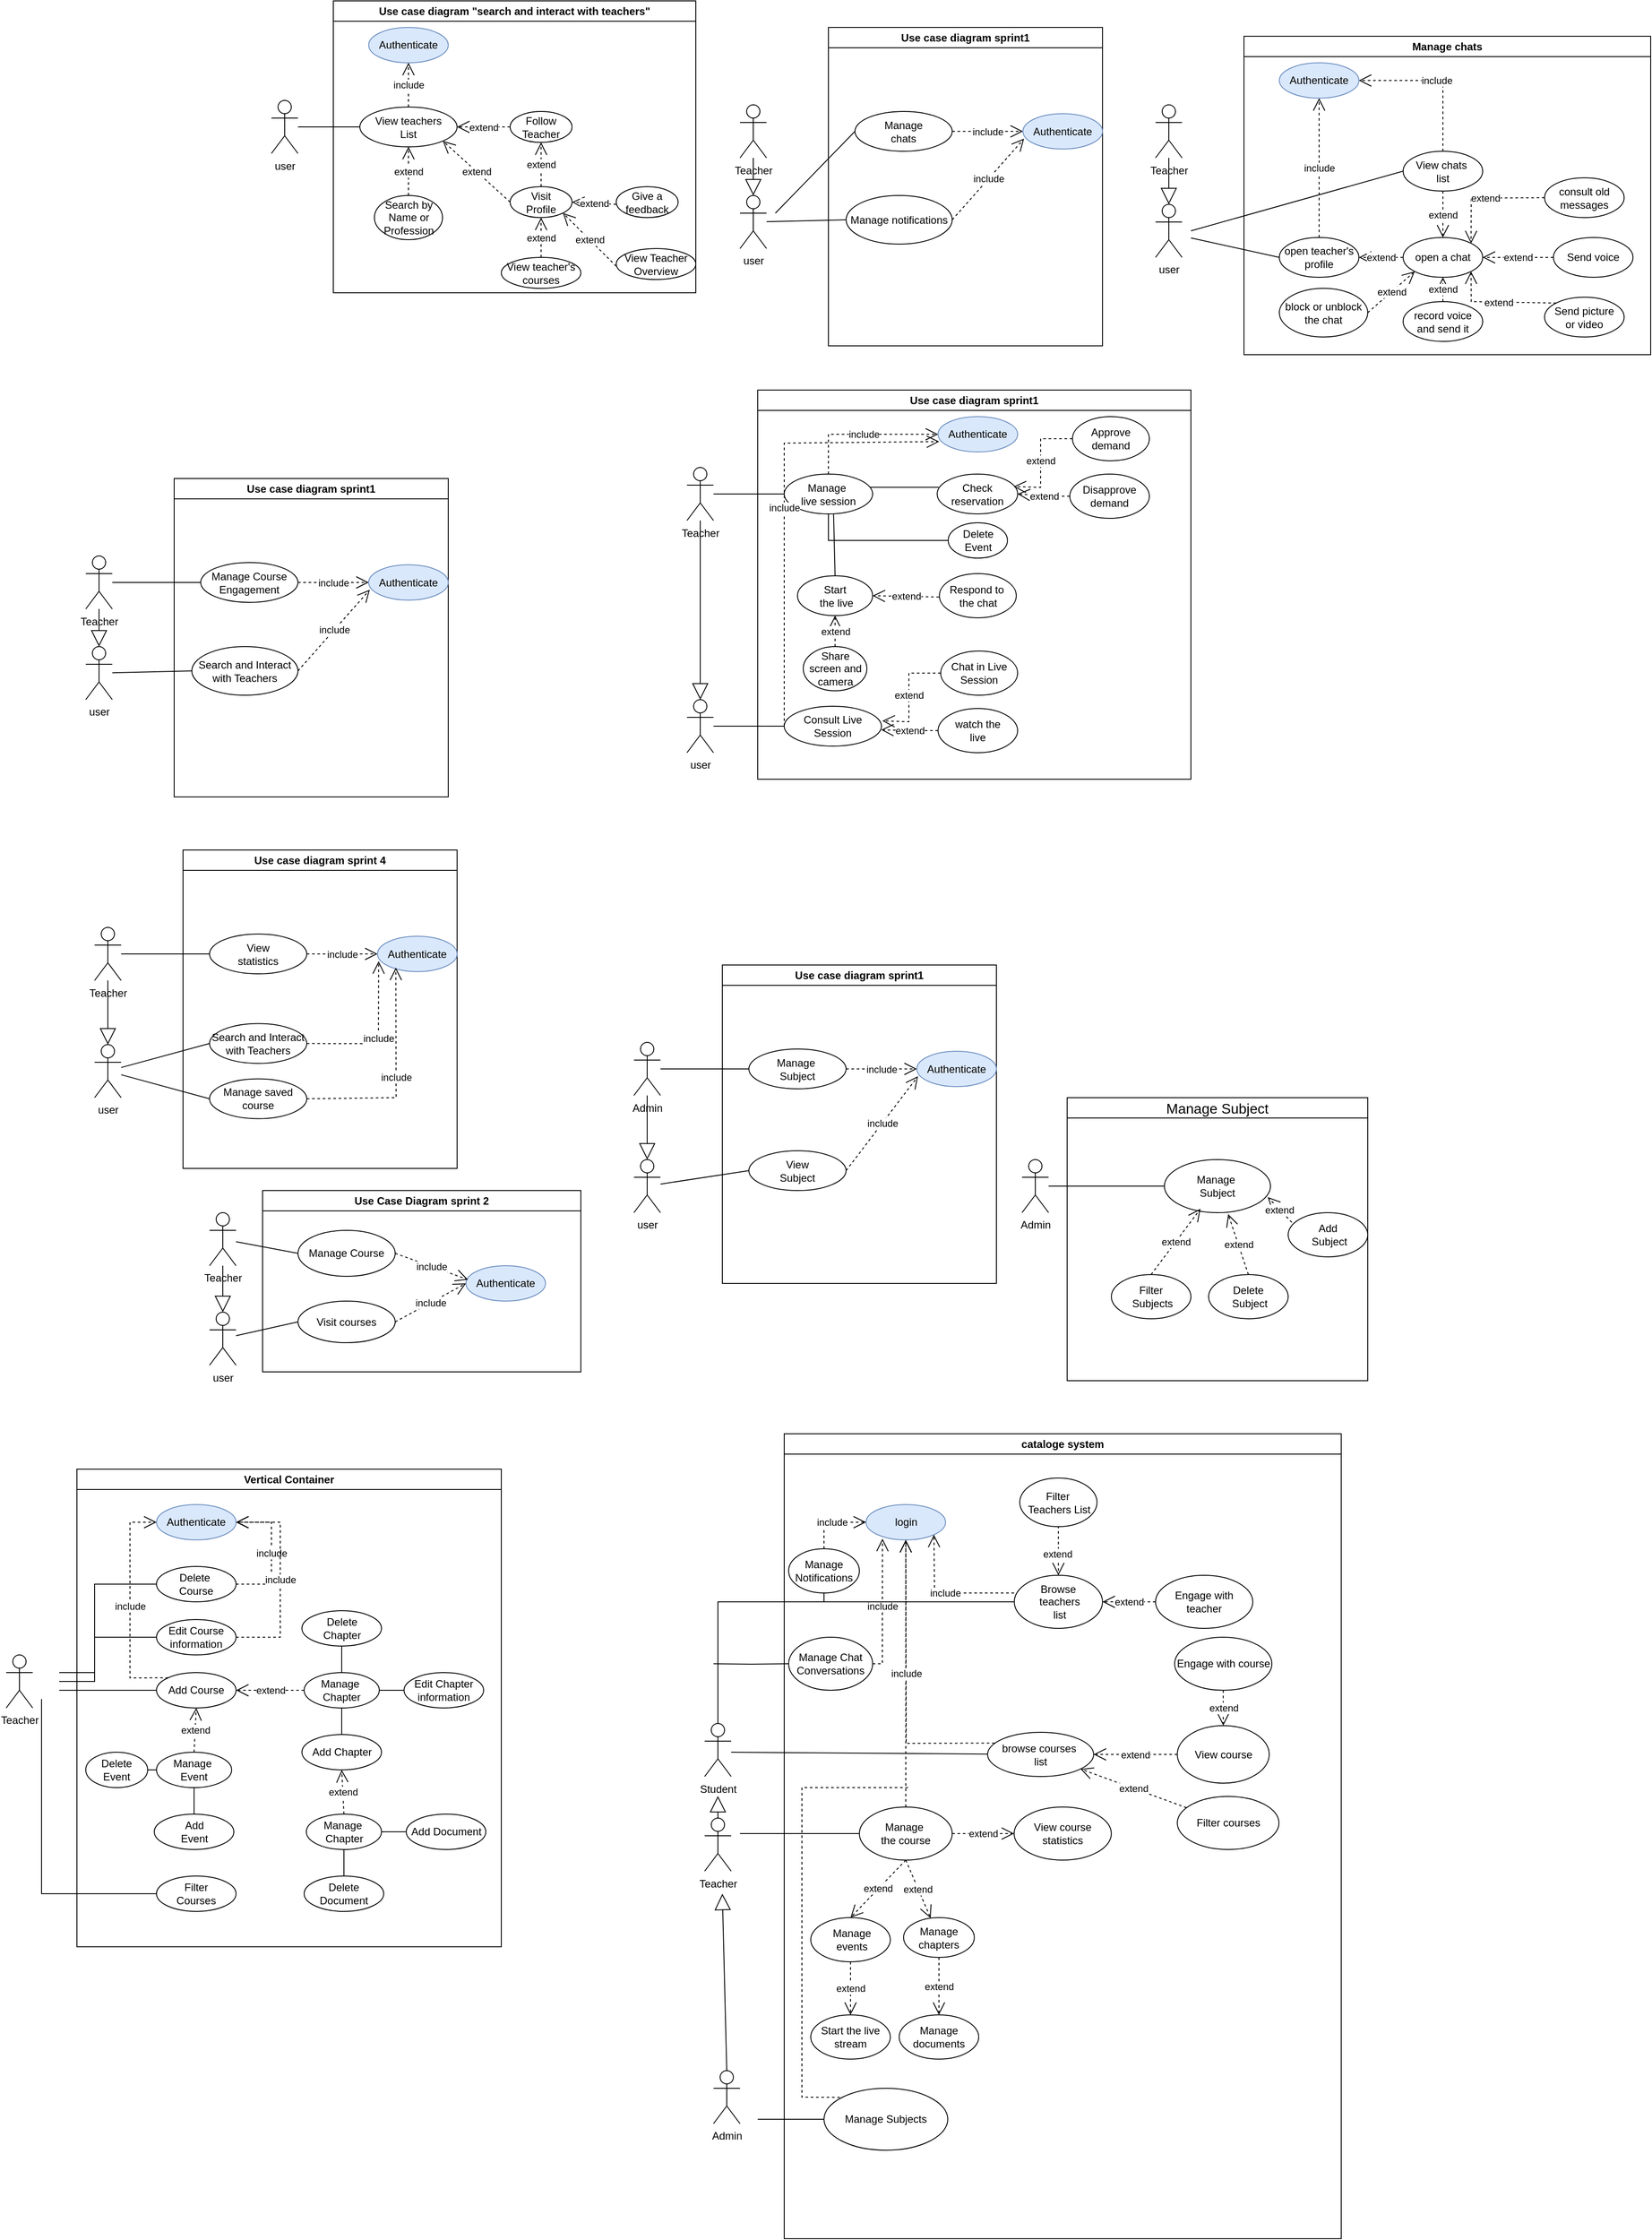 <mxfile version="24.7.10">
  <diagram name="Page-1" id="SzHzPwQ4UlkWMSZUTKHr">
    <mxGraphModel dx="1855" dy="3217" grid="1" gridSize="10" guides="1" tooltips="1" connect="1" arrows="1" fold="1" page="1" pageScale="1" pageWidth="827" pageHeight="1169" math="0" shadow="0">
      <root>
        <mxCell id="0" />
        <mxCell id="1" parent="0" />
        <mxCell id="7-QTB2i3PnKzkWgtio7F-1" value="Teacher" style="shape=umlActor;verticalLabelPosition=bottom;verticalAlign=top;html=1;" parent="1" vertex="1">
          <mxGeometry x="40" y="454.5" width="30" height="60" as="geometry" />
        </mxCell>
        <mxCell id="7-QTB2i3PnKzkWgtio7F-2" value="cataloge system" style="swimlane;whiteSpace=wrap;html=1;" parent="1" vertex="1">
          <mxGeometry x="130" y="20" width="630" height="910" as="geometry">
            <mxRectangle x="130" y="20" width="130" height="30" as="alternateBounds" />
          </mxGeometry>
        </mxCell>
        <mxCell id="7-QTB2i3PnKzkWgtio7F-3" value="login" style="ellipse;whiteSpace=wrap;html=1;fillColor=#dae8fc;strokeColor=#6c8ebf;" parent="7-QTB2i3PnKzkWgtio7F-2" vertex="1">
          <mxGeometry x="92.5" y="80" width="90" height="40" as="geometry" />
        </mxCell>
        <mxCell id="7-QTB2i3PnKzkWgtio7F-10" value="browse courses&amp;nbsp;&lt;div&gt;list&lt;/div&gt;" style="ellipse;whiteSpace=wrap;html=1;" parent="7-QTB2i3PnKzkWgtio7F-2" vertex="1">
          <mxGeometry x="230" y="337.5" width="120" height="50" as="geometry" />
        </mxCell>
        <mxCell id="7-QTB2i3PnKzkWgtio7F-11" value="" style="endArrow=open;endSize=12;dashed=1;html=1;rounded=0;entryX=0.5;entryY=1;entryDx=0;entryDy=0;exitX=0.067;exitY=0.244;exitDx=0;exitDy=0;exitPerimeter=0;" parent="7-QTB2i3PnKzkWgtio7F-2" source="7-QTB2i3PnKzkWgtio7F-10" target="7-QTB2i3PnKzkWgtio7F-3" edge="1">
          <mxGeometry width="160" relative="1" as="geometry">
            <mxPoint x="100" y="200" as="sourcePoint" />
            <mxPoint x="150" y="130" as="targetPoint" />
            <Array as="points">
              <mxPoint x="138" y="350" />
            </Array>
          </mxGeometry>
        </mxCell>
        <mxCell id="7-QTB2i3PnKzkWgtio7F-12" value="Filter courses" style="ellipse;whiteSpace=wrap;html=1;" parent="7-QTB2i3PnKzkWgtio7F-2" vertex="1">
          <mxGeometry x="444.58" y="410" width="115" height="60" as="geometry" />
        </mxCell>
        <mxCell id="7-QTB2i3PnKzkWgtio7F-14" value="extend" style="endArrow=open;endSize=12;dashed=1;html=1;rounded=0;" parent="7-QTB2i3PnKzkWgtio7F-2" source="7-QTB2i3PnKzkWgtio7F-12" target="7-QTB2i3PnKzkWgtio7F-10" edge="1">
          <mxGeometry width="160" relative="1" as="geometry">
            <mxPoint x="136" y="437.5" as="sourcePoint" />
            <mxPoint x="296" y="437.5" as="targetPoint" />
          </mxGeometry>
        </mxCell>
        <mxCell id="7-QTB2i3PnKzkWgtio7F-23" value="Manage&amp;nbsp;&lt;div&gt;the course&lt;/div&gt;" style="ellipse;whiteSpace=wrap;html=1;" parent="7-QTB2i3PnKzkWgtio7F-2" vertex="1">
          <mxGeometry x="85" y="422" width="105" height="60" as="geometry" />
        </mxCell>
        <mxCell id="7-QTB2i3PnKzkWgtio7F-26" value="&amp;nbsp;Manage&lt;div&gt;&amp;nbsp;events&lt;/div&gt;" style="ellipse;whiteSpace=wrap;html=1;" parent="7-QTB2i3PnKzkWgtio7F-2" vertex="1">
          <mxGeometry x="30" y="547" width="90" height="50" as="geometry" />
        </mxCell>
        <mxCell id="7-QTB2i3PnKzkWgtio7F-29" value="extend" style="endArrow=open;endSize=12;dashed=1;html=1;rounded=0;exitX=0.5;exitY=1;exitDx=0;exitDy=0;entryX=0.5;entryY=0;entryDx=0;entryDy=0;" parent="7-QTB2i3PnKzkWgtio7F-2" source="7-QTB2i3PnKzkWgtio7F-23" target="7-QTB2i3PnKzkWgtio7F-26" edge="1">
          <mxGeometry width="160" relative="1" as="geometry">
            <mxPoint x="330" y="482" as="sourcePoint" />
            <mxPoint x="438" y="530" as="targetPoint" />
            <Array as="points" />
          </mxGeometry>
        </mxCell>
        <mxCell id="7-QTB2i3PnKzkWgtio7F-28" value="extend" style="endArrow=open;endSize=12;dashed=1;html=1;rounded=0;entryX=0.5;entryY=0;entryDx=0;entryDy=0;" parent="7-QTB2i3PnKzkWgtio7F-2" source="7-QTB2i3PnKzkWgtio7F-68" target="7-QTB2i3PnKzkWgtio7F-30" edge="1">
          <mxGeometry width="160" relative="1" as="geometry">
            <mxPoint x="410" y="537" as="sourcePoint" />
            <mxPoint x="185" y="647" as="targetPoint" />
          </mxGeometry>
        </mxCell>
        <mxCell id="7-QTB2i3PnKzkWgtio7F-30" value="Manage documents" style="ellipse;whiteSpace=wrap;html=1;" parent="7-QTB2i3PnKzkWgtio7F-2" vertex="1">
          <mxGeometry x="130" y="657" width="90" height="50" as="geometry" />
        </mxCell>
        <mxCell id="7-QTB2i3PnKzkWgtio7F-39" value="Start the live stream" style="ellipse;whiteSpace=wrap;html=1;" parent="7-QTB2i3PnKzkWgtio7F-2" vertex="1">
          <mxGeometry x="30" y="657" width="90" height="50" as="geometry" />
        </mxCell>
        <mxCell id="7-QTB2i3PnKzkWgtio7F-40" value="extend" style="endArrow=open;endSize=12;dashed=1;html=1;rounded=0;exitX=0.5;exitY=1;exitDx=0;exitDy=0;" parent="7-QTB2i3PnKzkWgtio7F-2" source="7-QTB2i3PnKzkWgtio7F-26" target="7-QTB2i3PnKzkWgtio7F-39" edge="1">
          <mxGeometry width="160" relative="1" as="geometry">
            <mxPoint x="330.441" y="582.719" as="sourcePoint" />
            <mxPoint x="383" y="661.29" as="targetPoint" />
          </mxGeometry>
        </mxCell>
        <mxCell id="7-QTB2i3PnKzkWgtio7F-41" value="include" style="endArrow=open;endSize=12;dashed=1;html=1;rounded=0;" parent="7-QTB2i3PnKzkWgtio7F-2" source="7-QTB2i3PnKzkWgtio7F-23" target="7-QTB2i3PnKzkWgtio7F-3" edge="1">
          <mxGeometry width="160" relative="1" as="geometry">
            <mxPoint x="155" y="260" as="sourcePoint" />
            <mxPoint x="155" y="180" as="targetPoint" />
          </mxGeometry>
        </mxCell>
        <mxCell id="7-QTB2i3PnKzkWgtio7F-64" value="Engage with course" style="ellipse;whiteSpace=wrap;html=1;" parent="7-QTB2i3PnKzkWgtio7F-2" vertex="1">
          <mxGeometry x="441.58" y="230" width="110" height="60" as="geometry" />
        </mxCell>
        <mxCell id="7-QTB2i3PnKzkWgtio7F-68" value="Manage chapters" style="ellipse;whiteSpace=wrap;html=1;" parent="7-QTB2i3PnKzkWgtio7F-2" vertex="1">
          <mxGeometry x="135" y="547" width="80" height="45" as="geometry" />
        </mxCell>
        <mxCell id="7-QTB2i3PnKzkWgtio7F-69" value="extend" style="endArrow=open;endSize=12;dashed=1;html=1;rounded=0;exitX=0.5;exitY=1;exitDx=0;exitDy=0;" parent="7-QTB2i3PnKzkWgtio7F-2" source="7-QTB2i3PnKzkWgtio7F-23" target="7-QTB2i3PnKzkWgtio7F-68" edge="1">
          <mxGeometry width="160" relative="1" as="geometry">
            <mxPoint x="380" y="457" as="sourcePoint" />
            <mxPoint x="492" y="647" as="targetPoint" />
          </mxGeometry>
        </mxCell>
        <mxCell id="aU6ynQUBwUIpJQbEk_p2-1" value="View course" style="ellipse;whiteSpace=wrap;html=1;" parent="7-QTB2i3PnKzkWgtio7F-2" vertex="1">
          <mxGeometry x="444.58" y="330" width="104" height="65" as="geometry" />
        </mxCell>
        <mxCell id="aU6ynQUBwUIpJQbEk_p2-2" value="extend" style="endArrow=open;endSize=12;dashed=1;html=1;rounded=0;" parent="7-QTB2i3PnKzkWgtio7F-2" source="aU6ynQUBwUIpJQbEk_p2-1" target="7-QTB2i3PnKzkWgtio7F-10" edge="1">
          <mxGeometry width="160" relative="1" as="geometry">
            <mxPoint x="396" y="435" as="sourcePoint" />
            <mxPoint x="398" y="360" as="targetPoint" />
          </mxGeometry>
        </mxCell>
        <mxCell id="aU6ynQUBwUIpJQbEk_p2-4" value="extend" style="endArrow=open;endSize=12;dashed=1;html=1;rounded=0;exitX=0.5;exitY=1;exitDx=0;exitDy=0;entryX=0.5;entryY=0;entryDx=0;entryDy=0;" parent="7-QTB2i3PnKzkWgtio7F-2" source="7-QTB2i3PnKzkWgtio7F-64" target="aU6ynQUBwUIpJQbEk_p2-1" edge="1">
          <mxGeometry width="160" relative="1" as="geometry">
            <mxPoint x="801" y="427.5" as="sourcePoint" />
            <mxPoint x="726.0" y="362.5" as="targetPoint" />
          </mxGeometry>
        </mxCell>
        <mxCell id="aU6ynQUBwUIpJQbEk_p2-8" value="View course&lt;div&gt;statistics&lt;/div&gt;" style="ellipse;whiteSpace=wrap;html=1;" parent="7-QTB2i3PnKzkWgtio7F-2" vertex="1">
          <mxGeometry x="260" y="422" width="110" height="60" as="geometry" />
        </mxCell>
        <mxCell id="aU6ynQUBwUIpJQbEk_p2-10" value="extend" style="endArrow=open;endSize=12;dashed=1;html=1;rounded=0;exitX=1;exitY=0.5;exitDx=0;exitDy=0;entryX=0;entryY=0.5;entryDx=0;entryDy=0;" parent="7-QTB2i3PnKzkWgtio7F-2" source="7-QTB2i3PnKzkWgtio7F-23" target="aU6ynQUBwUIpJQbEk_p2-8" edge="1">
          <mxGeometry width="160" relative="1" as="geometry">
            <mxPoint x="239" y="457" as="sourcePoint" />
            <mxPoint x="241" y="536" as="targetPoint" />
          </mxGeometry>
        </mxCell>
        <mxCell id="aU6ynQUBwUIpJQbEk_p2-11" value="Browse&lt;div&gt;&amp;nbsp;teachers&lt;div&gt;&amp;nbsp;list&lt;/div&gt;&lt;/div&gt;" style="ellipse;whiteSpace=wrap;html=1;" parent="7-QTB2i3PnKzkWgtio7F-2" vertex="1">
          <mxGeometry x="260.21" y="160" width="99.79" height="60" as="geometry" />
        </mxCell>
        <mxCell id="aU6ynQUBwUIpJQbEk_p2-14" value="" style="endArrow=open;endSize=12;dashed=1;html=1;rounded=0;entryX=0.5;entryY=0;entryDx=0;entryDy=0;exitX=0.5;exitY=0;exitDx=0;exitDy=0;" parent="7-QTB2i3PnKzkWgtio7F-2" source="aU6ynQUBwUIpJQbEk_p2-15" target="aU6ynQUBwUIpJQbEk_p2-11" edge="1">
          <mxGeometry width="160" relative="1" as="geometry">
            <mxPoint x="550.37" y="370" as="sourcePoint" />
            <mxPoint x="549.37" y="290" as="targetPoint" />
          </mxGeometry>
        </mxCell>
        <mxCell id="aU6ynQUBwUIpJQbEk_p2-21" value="extend" style="edgeLabel;html=1;align=center;verticalAlign=middle;resizable=0;points=[];" parent="aU6ynQUBwUIpJQbEk_p2-14" vertex="1" connectable="0">
          <mxGeometry x="0.567" y="-1" relative="1" as="geometry">
            <mxPoint as="offset" />
          </mxGeometry>
        </mxCell>
        <mxCell id="aU6ynQUBwUIpJQbEk_p2-15" value="Filter&lt;div&gt;&amp;nbsp;Teachers List&lt;/div&gt;" style="ellipse;whiteSpace=wrap;html=1;" parent="7-QTB2i3PnKzkWgtio7F-2" vertex="1">
          <mxGeometry x="266.41" y="50" width="87.39" height="55" as="geometry" />
        </mxCell>
        <mxCell id="aU6ynQUBwUIpJQbEk_p2-16" value="&lt;div&gt;Engage with teacher&lt;br&gt;&lt;/div&gt;" style="ellipse;whiteSpace=wrap;html=1;" parent="7-QTB2i3PnKzkWgtio7F-2" vertex="1">
          <mxGeometry x="420" y="160" width="110" height="60" as="geometry" />
        </mxCell>
        <mxCell id="aU6ynQUBwUIpJQbEk_p2-17" value="extend" style="endArrow=open;endSize=12;dashed=1;html=1;rounded=0;exitX=0;exitY=0.5;exitDx=0;exitDy=0;entryX=1;entryY=0.5;entryDx=0;entryDy=0;" parent="7-QTB2i3PnKzkWgtio7F-2" source="aU6ynQUBwUIpJQbEk_p2-16" target="aU6ynQUBwUIpJQbEk_p2-11" edge="1">
          <mxGeometry width="160" relative="1" as="geometry">
            <mxPoint x="1026.42" y="162" as="sourcePoint" />
            <mxPoint x="721.71" y="130" as="targetPoint" />
          </mxGeometry>
        </mxCell>
        <mxCell id="aU6ynQUBwUIpJQbEk_p2-18" value="include" style="endArrow=open;endSize=12;dashed=1;html=1;rounded=0;entryX=1;entryY=1;entryDx=0;entryDy=0;" parent="7-QTB2i3PnKzkWgtio7F-2" target="7-QTB2i3PnKzkWgtio7F-3" edge="1">
          <mxGeometry width="160" relative="1" as="geometry">
            <mxPoint x="260" y="180" as="sourcePoint" />
            <mxPoint x="155" y="180" as="targetPoint" />
            <Array as="points">
              <mxPoint x="170" y="180" />
            </Array>
          </mxGeometry>
        </mxCell>
        <mxCell id="aU6ynQUBwUIpJQbEk_p2-22" value="Manage Notifications" style="ellipse;whiteSpace=wrap;html=1;" parent="7-QTB2i3PnKzkWgtio7F-2" vertex="1">
          <mxGeometry x="5" y="130" width="80" height="50" as="geometry" />
        </mxCell>
        <mxCell id="aU6ynQUBwUIpJQbEk_p2-23" value="&lt;p&gt;Manage Chat Conversations&lt;/p&gt;&lt;p&gt;&lt;/p&gt;" style="ellipse;whiteSpace=wrap;html=1;" parent="7-QTB2i3PnKzkWgtio7F-2" vertex="1">
          <mxGeometry x="5" y="230" width="95" height="60" as="geometry" />
        </mxCell>
        <mxCell id="aU6ynQUBwUIpJQbEk_p2-24" value="include" style="endArrow=open;endSize=12;dashed=1;html=1;rounded=0;exitX=0.5;exitY=0;exitDx=0;exitDy=0;entryX=0;entryY=0.5;entryDx=0;entryDy=0;" parent="7-QTB2i3PnKzkWgtio7F-2" source="aU6ynQUBwUIpJQbEk_p2-22" target="7-QTB2i3PnKzkWgtio7F-3" edge="1">
          <mxGeometry width="160" relative="1" as="geometry">
            <mxPoint x="92.5" y="555" as="sourcePoint" />
            <mxPoint x="92.5" y="110" as="targetPoint" />
            <Array as="points">
              <mxPoint x="45" y="100" />
            </Array>
          </mxGeometry>
        </mxCell>
        <mxCell id="aU6ynQUBwUIpJQbEk_p2-25" value="include" style="endArrow=open;endSize=12;dashed=1;html=1;rounded=0;exitX=1;exitY=0.5;exitDx=0;exitDy=0;entryX=0.207;entryY=0.967;entryDx=0;entryDy=0;entryPerimeter=0;" parent="7-QTB2i3PnKzkWgtio7F-2" source="aU6ynQUBwUIpJQbEk_p2-23" target="7-QTB2i3PnKzkWgtio7F-3" edge="1">
          <mxGeometry width="160" relative="1" as="geometry">
            <mxPoint x="55" y="140" as="sourcePoint" />
            <mxPoint x="103" y="110" as="targetPoint" />
            <Array as="points">
              <mxPoint x="111" y="260" />
              <mxPoint x="111" y="190" />
            </Array>
          </mxGeometry>
        </mxCell>
        <mxCell id="cyasmLQ2XPSp0u6OfKXA-7" value="Manage Subjects" style="ellipse;whiteSpace=wrap;html=1;" vertex="1" parent="7-QTB2i3PnKzkWgtio7F-2">
          <mxGeometry x="45" y="740" width="140" height="70" as="geometry" />
        </mxCell>
        <mxCell id="cyasmLQ2XPSp0u6OfKXA-10" value="" style="endArrow=none;dashed=1;html=1;rounded=0;entryX=0;entryY=0;entryDx=0;entryDy=0;" edge="1" parent="7-QTB2i3PnKzkWgtio7F-2" target="cyasmLQ2XPSp0u6OfKXA-7">
          <mxGeometry width="50" height="50" relative="1" as="geometry">
            <mxPoint x="140" y="400" as="sourcePoint" />
            <mxPoint x="80" y="710" as="targetPoint" />
            <Array as="points">
              <mxPoint x="20" y="400" />
              <mxPoint x="20" y="750" />
            </Array>
          </mxGeometry>
        </mxCell>
        <mxCell id="7-QTB2i3PnKzkWgtio7F-42" value="" style="endArrow=none;html=1;rounded=0;" parent="1" target="7-QTB2i3PnKzkWgtio7F-23" edge="1">
          <mxGeometry width="50" height="50" relative="1" as="geometry">
            <mxPoint x="80" y="472" as="sourcePoint" />
            <mxPoint x="400" y="620" as="targetPoint" />
          </mxGeometry>
        </mxCell>
        <mxCell id="7-QTB2i3PnKzkWgtio7F-43" value="Student" style="shape=umlActor;verticalLabelPosition=bottom;verticalAlign=top;html=1;" parent="1" vertex="1">
          <mxGeometry x="40" y="347.5" width="30" height="60" as="geometry" />
        </mxCell>
        <mxCell id="7-QTB2i3PnKzkWgtio7F-44" value="" style="endArrow=none;html=1;rounded=0;" parent="1" target="7-QTB2i3PnKzkWgtio7F-10" edge="1">
          <mxGeometry width="50" height="50" relative="1" as="geometry">
            <mxPoint x="70" y="380" as="sourcePoint" />
            <mxPoint x="400" y="450" as="targetPoint" />
          </mxGeometry>
        </mxCell>
        <mxCell id="7-QTB2i3PnKzkWgtio7F-45" value="" style="endArrow=block;endSize=16;endFill=0;html=1;rounded=0;exitX=0.5;exitY=0;exitDx=0;exitDy=0;exitPerimeter=0;" parent="1" source="7-QTB2i3PnKzkWgtio7F-1" edge="1">
          <mxGeometry width="160" relative="1" as="geometry">
            <mxPoint x="144" y="459.5" as="sourcePoint" />
            <mxPoint x="55" y="429.5" as="targetPoint" />
          </mxGeometry>
        </mxCell>
        <mxCell id="aU6ynQUBwUIpJQbEk_p2-13" value="" style="endArrow=none;html=1;rounded=0;entryX=0;entryY=0.5;entryDx=0;entryDy=0;exitX=0.5;exitY=0;exitDx=0;exitDy=0;exitPerimeter=0;" parent="1" source="7-QTB2i3PnKzkWgtio7F-43" target="aU6ynQUBwUIpJQbEk_p2-11" edge="1">
          <mxGeometry width="50" height="50" relative="1" as="geometry">
            <mxPoint x="222.5" y="244.37" as="sourcePoint" />
            <mxPoint x="435.5" y="245.37" as="targetPoint" />
            <Array as="points">
              <mxPoint x="55" y="210" />
            </Array>
          </mxGeometry>
        </mxCell>
        <mxCell id="wFOoATnKafNKtsVlD1zq-2" value="&lt;span style=&quot;font-size: 16px; font-weight: 400;&quot;&gt;Manage Subject&lt;/span&gt;" style="swimlane;whiteSpace=wrap;html=1;" parent="1" vertex="1">
          <mxGeometry x="450" y="-360" width="340" height="320" as="geometry">
            <mxRectangle x="450" y="-360" width="160" height="30" as="alternateBounds" />
          </mxGeometry>
        </mxCell>
        <mxCell id="wFOoATnKafNKtsVlD1zq-3" value="Manage&amp;nbsp;&lt;div&gt;Subject&lt;/div&gt;" style="ellipse;whiteSpace=wrap;html=1;" parent="wFOoATnKafNKtsVlD1zq-2" vertex="1">
          <mxGeometry x="110" y="70" width="120" height="60" as="geometry" />
        </mxCell>
        <mxCell id="dI0NqsDZH982HR5druRK-13" value="Add&lt;div&gt;&amp;nbsp;Subject&lt;/div&gt;" style="ellipse;whiteSpace=wrap;html=1;" parent="wFOoATnKafNKtsVlD1zq-2" vertex="1">
          <mxGeometry x="250" y="130" width="90" height="50" as="geometry" />
        </mxCell>
        <mxCell id="dI0NqsDZH982HR5druRK-14" value="&lt;div&gt;Delete&lt;/div&gt;&lt;div&gt;&lt;span style=&quot;color: rgba(0, 0, 0, 0); font-family: monospace; font-size: 0px; text-align: start; text-wrap: nowrap; background-color: initial;&quot;&gt;%3CmxGraphModel%3E%3Croot%3E%3CmxCell%20id%3D%220%22%2F%3E%3CmxCell%20id%3D%221%22%20parent%3D%220%22%2F%3E%3CmxCell%20id%3D%222%22%20value%3D%22Add%26lt%3Bdiv%26gt%3B%26amp%3Bnbsp%3BSubject%26lt%3B%2Fdiv%26gt%3B%22%20style%3D%22ellipse%3BwhiteSpace%3Dwrap%3Bhtml%3D1%3B%22%20vertex%3D%221%22%20parent%3D%221%22%3E%3CmxGeometry%20x%3D%22660%22%20y%3D%22-160%22%20width%3D%2290%22%20height%3D%2250%22%20as%3D%22geometry%22%2F%3E%3C%2FmxCell%3E%3C%2Froot%3E%3C%2FmxGraphModel%3E&lt;/span&gt;&amp;nbsp;Subject&lt;/div&gt;" style="ellipse;whiteSpace=wrap;html=1;" parent="wFOoATnKafNKtsVlD1zq-2" vertex="1">
          <mxGeometry x="160" y="200" width="90" height="50" as="geometry" />
        </mxCell>
        <mxCell id="dI0NqsDZH982HR5druRK-15" value="&lt;div&gt;Filter&lt;/div&gt;&lt;div&gt;&lt;span style=&quot;color: rgba(0, 0, 0, 0); font-family: monospace; font-size: 0px; text-align: start; text-wrap: nowrap; background-color: initial;&quot;&gt;%3CmxGraphModel%3E%3Croot%3E%3CmxCell%20id%3D%220%22%2F%3E%3CmxCell%20id%3D%221%22%20parent%3D%220%22%2F%3E%3CmxCell%20id%3D%222%22%20value%3D%22Add%26lt%3Bdiv%26gt%3B%26amp%3Bnbsp%3BSubject%26lt%3B%2Fdiv%26gt%3B%22%20style%3D%22ellipse%3BwhiteSpace%3Dwrap%3Bhtml%3D1%3B%22%20vertex%3D%221%22%20parent%3D%221%22%3E%3CmxGeometry%20x%3D%22660%22%20y%3D%22-160%22%20width%3D%2290%22%20height%3D%2250%22%20as%3D%22geometry%22%2F%3E%3C%2FmxCell%3E%3C%2Froot%3E%3C%2FmxGraphModel%3E&lt;/span&gt;&amp;nbsp;Subjects&lt;/div&gt;" style="ellipse;whiteSpace=wrap;html=1;" parent="wFOoATnKafNKtsVlD1zq-2" vertex="1">
          <mxGeometry x="50" y="200" width="90" height="50" as="geometry" />
        </mxCell>
        <mxCell id="dI0NqsDZH982HR5druRK-16" value="extend" style="endArrow=open;endSize=12;dashed=1;html=1;rounded=0;entryX=0.34;entryY=0.928;entryDx=0;entryDy=0;entryPerimeter=0;exitX=0.5;exitY=0;exitDx=0;exitDy=0;" parent="wFOoATnKafNKtsVlD1zq-2" source="dI0NqsDZH982HR5druRK-15" target="wFOoATnKafNKtsVlD1zq-3" edge="1">
          <mxGeometry width="160" relative="1" as="geometry">
            <mxPoint x="130" y="150" as="sourcePoint" />
            <mxPoint x="290" y="150" as="targetPoint" />
          </mxGeometry>
        </mxCell>
        <mxCell id="dI0NqsDZH982HR5druRK-17" value="extend" style="endArrow=open;endSize=12;dashed=1;html=1;rounded=0;entryX=0.601;entryY=1.028;entryDx=0;entryDy=0;entryPerimeter=0;exitX=0.5;exitY=0;exitDx=0;exitDy=0;" parent="wFOoATnKafNKtsVlD1zq-2" source="dI0NqsDZH982HR5druRK-14" target="wFOoATnKafNKtsVlD1zq-3" edge="1">
          <mxGeometry width="160" relative="1" as="geometry">
            <mxPoint x="105" y="210" as="sourcePoint" />
            <mxPoint x="161" y="136" as="targetPoint" />
          </mxGeometry>
        </mxCell>
        <mxCell id="dI0NqsDZH982HR5druRK-18" value="extend" style="endArrow=open;endSize=12;dashed=1;html=1;rounded=0;entryX=0.974;entryY=0.706;entryDx=0;entryDy=0;entryPerimeter=0;exitX=0.046;exitY=0.22;exitDx=0;exitDy=0;exitPerimeter=0;" parent="wFOoATnKafNKtsVlD1zq-2" source="dI0NqsDZH982HR5druRK-13" target="wFOoATnKafNKtsVlD1zq-3" edge="1">
          <mxGeometry width="160" relative="1" as="geometry">
            <mxPoint x="215" y="210" as="sourcePoint" />
            <mxPoint x="192" y="142" as="targetPoint" />
          </mxGeometry>
        </mxCell>
        <mxCell id="dI0NqsDZH982HR5druRK-1" value="Use case diagram sprint1" style="swimlane;whiteSpace=wrap;html=1;" parent="1" vertex="1">
          <mxGeometry x="60" y="-510" width="310" height="360" as="geometry" />
        </mxCell>
        <mxCell id="dI0NqsDZH982HR5druRK-2" value="Manage&amp;nbsp;&lt;div&gt;Subject&lt;/div&gt;" style="ellipse;whiteSpace=wrap;html=1;" parent="dI0NqsDZH982HR5druRK-1" vertex="1">
          <mxGeometry x="30" y="95" width="110" height="45" as="geometry" />
        </mxCell>
        <mxCell id="dI0NqsDZH982HR5druRK-3" value="include" style="endArrow=open;endSize=12;dashed=1;html=1;rounded=0;exitX=1;exitY=0.5;exitDx=0;exitDy=0;" parent="dI0NqsDZH982HR5druRK-1" source="dI0NqsDZH982HR5druRK-2" target="dI0NqsDZH982HR5druRK-6" edge="1">
          <mxGeometry width="160" relative="1" as="geometry">
            <mxPoint x="90" y="85" as="sourcePoint" />
            <mxPoint x="137.5" y="55" as="targetPoint" />
            <Array as="points" />
          </mxGeometry>
        </mxCell>
        <mxCell id="dI0NqsDZH982HR5druRK-6" value="Authenticate" style="ellipse;whiteSpace=wrap;html=1;fillColor=#dae8fc;strokeColor=#6c8ebf;" parent="dI0NqsDZH982HR5druRK-1" vertex="1">
          <mxGeometry x="220" y="97.5" width="90" height="40" as="geometry" />
        </mxCell>
        <mxCell id="dI0NqsDZH982HR5druRK-9" value="&lt;div&gt;View&lt;/div&gt;&lt;div&gt;Subject&lt;/div&gt;" style="ellipse;whiteSpace=wrap;html=1;" parent="dI0NqsDZH982HR5druRK-1" vertex="1">
          <mxGeometry x="30" y="210" width="110" height="45" as="geometry" />
        </mxCell>
        <mxCell id="dI0NqsDZH982HR5druRK-10" value="include" style="endArrow=open;endSize=12;dashed=1;html=1;rounded=0;exitX=1;exitY=0.5;exitDx=0;exitDy=0;entryX=0.014;entryY=0.707;entryDx=0;entryDy=0;entryPerimeter=0;" parent="dI0NqsDZH982HR5druRK-1" source="dI0NqsDZH982HR5druRK-9" target="dI0NqsDZH982HR5druRK-6" edge="1">
          <mxGeometry width="160" relative="1" as="geometry">
            <mxPoint x="90" y="164.18" as="sourcePoint" />
            <mxPoint x="227.28" y="80.0" as="targetPoint" />
            <Array as="points" />
          </mxGeometry>
        </mxCell>
        <mxCell id="dI0NqsDZH982HR5druRK-8" value="user" style="shape=umlActor;verticalLabelPosition=bottom;verticalAlign=top;html=1;outlineConnect=0;" parent="1" vertex="1">
          <mxGeometry x="-40" y="-290" width="30" height="60" as="geometry" />
        </mxCell>
        <mxCell id="dI0NqsDZH982HR5druRK-4" value="Admin" style="shape=umlActor;verticalLabelPosition=bottom;verticalAlign=top;html=1;" parent="1" vertex="1">
          <mxGeometry x="-40" y="-422.5" width="30" height="60" as="geometry" />
        </mxCell>
        <mxCell id="dI0NqsDZH982HR5druRK-5" value="" style="endArrow=none;html=1;rounded=0;fontSize=12;startSize=8;endSize=8;curved=1;entryX=0;entryY=0.5;entryDx=0;entryDy=0;" parent="1" source="dI0NqsDZH982HR5druRK-4" target="dI0NqsDZH982HR5druRK-2" edge="1">
          <mxGeometry width="50" height="50" relative="1" as="geometry">
            <mxPoint x="-42.5" y="-335" as="sourcePoint" />
            <mxPoint x="7.5" y="-385" as="targetPoint" />
          </mxGeometry>
        </mxCell>
        <mxCell id="dI0NqsDZH982HR5druRK-12" value="" style="endArrow=none;html=1;rounded=0;entryX=0;entryY=0.5;entryDx=0;entryDy=0;" parent="1" source="dI0NqsDZH982HR5druRK-8" target="dI0NqsDZH982HR5druRK-9" edge="1">
          <mxGeometry width="50" height="50" relative="1" as="geometry">
            <mxPoint x="30" y="-220" as="sourcePoint" />
            <mxPoint x="80" y="-270" as="targetPoint" />
          </mxGeometry>
        </mxCell>
        <mxCell id="wFOoATnKafNKtsVlD1zq-4" value="Admin" style="shape=umlActor;verticalLabelPosition=bottom;verticalAlign=top;html=1;" parent="1" vertex="1">
          <mxGeometry x="399" y="-290" width="30" height="60" as="geometry" />
        </mxCell>
        <mxCell id="wFOoATnKafNKtsVlD1zq-10" value="" style="endArrow=none;html=1;rounded=0;fontSize=12;startSize=8;endSize=8;curved=1;entryX=0;entryY=0.5;entryDx=0;entryDy=0;" parent="1" source="wFOoATnKafNKtsVlD1zq-4" target="wFOoATnKafNKtsVlD1zq-3" edge="1">
          <mxGeometry width="50" height="50" relative="1" as="geometry">
            <mxPoint x="440" y="-190" as="sourcePoint" />
            <mxPoint x="490" y="-240" as="targetPoint" />
          </mxGeometry>
        </mxCell>
        <mxCell id="dI0NqsDZH982HR5druRK-19" value="Use Case Diagram sprint 2" style="swimlane;whiteSpace=wrap;html=1;" parent="1" vertex="1">
          <mxGeometry x="-460" y="-255" width="360" height="205" as="geometry" />
        </mxCell>
        <mxCell id="dI0NqsDZH982HR5druRK-21" value="Authenticate" style="ellipse;whiteSpace=wrap;html=1;fillColor=#dae8fc;strokeColor=#6c8ebf;" parent="dI0NqsDZH982HR5druRK-19" vertex="1">
          <mxGeometry x="230" y="85" width="90" height="40" as="geometry" />
        </mxCell>
        <mxCell id="dI0NqsDZH982HR5druRK-25" value="Manage Course" style="ellipse;whiteSpace=wrap;html=1;" parent="dI0NqsDZH982HR5druRK-19" vertex="1">
          <mxGeometry x="40" y="45" width="110" height="52" as="geometry" />
        </mxCell>
        <mxCell id="dI0NqsDZH982HR5druRK-28" value="Visit courses" style="ellipse;whiteSpace=wrap;html=1;" parent="dI0NqsDZH982HR5druRK-19" vertex="1">
          <mxGeometry x="40" y="125" width="110" height="47" as="geometry" />
        </mxCell>
        <mxCell id="dI0NqsDZH982HR5druRK-29" value="include" style="endArrow=open;endSize=12;dashed=1;html=1;rounded=0;exitX=1;exitY=0.5;exitDx=0;exitDy=0;entryX=0.026;entryY=0.395;entryDx=0;entryDy=0;entryPerimeter=0;" parent="dI0NqsDZH982HR5druRK-19" source="dI0NqsDZH982HR5druRK-25" target="dI0NqsDZH982HR5druRK-21" edge="1">
          <mxGeometry width="160" relative="1" as="geometry">
            <mxPoint x="150" y="85" as="sourcePoint" />
            <mxPoint x="230" y="85" as="targetPoint" />
            <Array as="points" />
          </mxGeometry>
        </mxCell>
        <mxCell id="dI0NqsDZH982HR5druRK-30" value="include" style="endArrow=open;endSize=12;dashed=1;html=1;rounded=0;exitX=1;exitY=0.5;exitDx=0;exitDy=0;entryX=0;entryY=0.5;entryDx=0;entryDy=0;" parent="dI0NqsDZH982HR5druRK-19" source="dI0NqsDZH982HR5druRK-28" target="dI0NqsDZH982HR5druRK-21" edge="1">
          <mxGeometry width="160" relative="1" as="geometry">
            <mxPoint x="160" y="81" as="sourcePoint" />
            <mxPoint x="242" y="111" as="targetPoint" />
            <Array as="points" />
          </mxGeometry>
        </mxCell>
        <mxCell id="dI0NqsDZH982HR5druRK-22" value="user" style="shape=umlActor;verticalLabelPosition=bottom;verticalAlign=top;html=1;outlineConnect=0;" parent="1" vertex="1">
          <mxGeometry x="-520" y="-117.5" width="30" height="60" as="geometry" />
        </mxCell>
        <mxCell id="dI0NqsDZH982HR5druRK-23" value="Teacher&lt;div&gt;&lt;br&gt;&lt;/div&gt;" style="shape=umlActor;verticalLabelPosition=bottom;verticalAlign=top;html=1;" parent="1" vertex="1">
          <mxGeometry x="-520" y="-230" width="30" height="60" as="geometry" />
        </mxCell>
        <mxCell id="dI0NqsDZH982HR5druRK-24" value="" style="endArrow=block;endSize=16;endFill=0;html=1;rounded=0;entryX=0.5;entryY=0;entryDx=0;entryDy=0;entryPerimeter=0;" parent="1" source="dI0NqsDZH982HR5druRK-4" target="dI0NqsDZH982HR5druRK-8" edge="1">
          <mxGeometry width="160" relative="1" as="geometry">
            <mxPoint x="-200" y="-330.2" as="sourcePoint" />
            <mxPoint x="-40" y="-330.2" as="targetPoint" />
          </mxGeometry>
        </mxCell>
        <mxCell id="dI0NqsDZH982HR5druRK-27" value="" style="endArrow=block;endSize=16;endFill=0;html=1;rounded=0;entryX=0.5;entryY=0;entryDx=0;entryDy=0;entryPerimeter=0;" parent="1" source="dI0NqsDZH982HR5druRK-23" target="dI0NqsDZH982HR5druRK-22" edge="1">
          <mxGeometry width="160" relative="1" as="geometry">
            <mxPoint x="-590" y="-130" as="sourcePoint" />
            <mxPoint x="-430" y="-130" as="targetPoint" />
          </mxGeometry>
        </mxCell>
        <mxCell id="dI0NqsDZH982HR5druRK-31" value="" style="endArrow=none;html=1;rounded=0;entryX=0;entryY=0.5;entryDx=0;entryDy=0;" parent="1" source="dI0NqsDZH982HR5druRK-23" target="dI0NqsDZH982HR5druRK-25" edge="1">
          <mxGeometry width="50" height="50" relative="1" as="geometry">
            <mxPoint x="-480" y="-190" as="sourcePoint" />
            <mxPoint x="-420" y="-170" as="targetPoint" />
          </mxGeometry>
        </mxCell>
        <mxCell id="dI0NqsDZH982HR5druRK-32" value="" style="endArrow=none;html=1;rounded=0;entryX=0;entryY=0.5;entryDx=0;entryDy=0;" parent="1" source="dI0NqsDZH982HR5druRK-22" target="dI0NqsDZH982HR5druRK-28" edge="1">
          <mxGeometry width="50" height="50" relative="1" as="geometry">
            <mxPoint x="-480" y="-80" as="sourcePoint" />
            <mxPoint x="-410" y="-174" as="targetPoint" />
          </mxGeometry>
        </mxCell>
        <mxCell id="dI0NqsDZH982HR5druRK-33" value="Vertical Container" style="swimlane;whiteSpace=wrap;html=1;" parent="1" vertex="1">
          <mxGeometry x="-670" y="60" width="480" height="540" as="geometry" />
        </mxCell>
        <mxCell id="dI0NqsDZH982HR5druRK-35" value="Authenticate" style="ellipse;whiteSpace=wrap;html=1;fillColor=#dae8fc;strokeColor=#6c8ebf;" parent="dI0NqsDZH982HR5druRK-33" vertex="1">
          <mxGeometry x="90" y="40" width="90" height="40" as="geometry" />
        </mxCell>
        <mxCell id="dI0NqsDZH982HR5druRK-37" value="include" style="endArrow=open;endSize=12;dashed=1;html=1;rounded=0;entryX=1;entryY=0.5;entryDx=0;entryDy=0;exitX=1;exitY=0.5;exitDx=0;exitDy=0;" parent="dI0NqsDZH982HR5druRK-33" source="dI0NqsDZH982HR5druRK-38" target="dI0NqsDZH982HR5druRK-35" edge="1">
          <mxGeometry width="160" relative="1" as="geometry">
            <mxPoint x="220" y="130" as="sourcePoint" />
            <mxPoint x="172" y="116" as="targetPoint" />
            <Array as="points">
              <mxPoint x="220" y="130" />
              <mxPoint x="220" y="60" />
            </Array>
          </mxGeometry>
        </mxCell>
        <mxCell id="dI0NqsDZH982HR5druRK-38" value="Delete&amp;nbsp;&lt;div&gt;Course&lt;/div&gt;" style="ellipse;whiteSpace=wrap;html=1;" parent="dI0NqsDZH982HR5druRK-33" vertex="1">
          <mxGeometry x="90" y="110" width="90" height="40" as="geometry" />
        </mxCell>
        <mxCell id="dI0NqsDZH982HR5druRK-40" value="Edit&amp;nbsp;&lt;span style=&quot;background-color: initial;&quot;&gt;Course&lt;/span&gt;&lt;div&gt;&lt;span style=&quot;background-color: initial;&quot;&gt;information&lt;/span&gt;&lt;/div&gt;" style="ellipse;whiteSpace=wrap;html=1;" parent="dI0NqsDZH982HR5druRK-33" vertex="1">
          <mxGeometry x="90" y="170" width="90" height="40" as="geometry" />
        </mxCell>
        <mxCell id="dI0NqsDZH982HR5druRK-41" value="Add Course" style="ellipse;whiteSpace=wrap;html=1;" parent="dI0NqsDZH982HR5druRK-33" vertex="1">
          <mxGeometry x="90" y="230" width="90" height="40" as="geometry" />
        </mxCell>
        <mxCell id="dI0NqsDZH982HR5druRK-42" value="include" style="endArrow=open;endSize=12;dashed=1;html=1;rounded=0;exitX=1;exitY=0.5;exitDx=0;exitDy=0;" parent="dI0NqsDZH982HR5druRK-33" source="dI0NqsDZH982HR5druRK-40" edge="1">
          <mxGeometry width="160" relative="1" as="geometry">
            <mxPoint x="190" y="190" as="sourcePoint" />
            <mxPoint x="180" y="60" as="targetPoint" />
            <Array as="points">
              <mxPoint x="230" y="190" />
              <mxPoint x="230" y="60" />
            </Array>
          </mxGeometry>
        </mxCell>
        <mxCell id="dI0NqsDZH982HR5druRK-43" value="include" style="endArrow=open;endSize=12;dashed=1;html=1;rounded=0;exitX=0;exitY=0;exitDx=0;exitDy=0;" parent="dI0NqsDZH982HR5druRK-33" source="dI0NqsDZH982HR5druRK-41" target="dI0NqsDZH982HR5druRK-35" edge="1">
          <mxGeometry width="160" relative="1" as="geometry">
            <mxPoint x="10" y="190" as="sourcePoint" />
            <mxPoint x="10" y="60" as="targetPoint" />
            <Array as="points">
              <mxPoint x="60" y="236" />
              <mxPoint x="60" y="60" />
            </Array>
          </mxGeometry>
        </mxCell>
        <mxCell id="dI0NqsDZH982HR5druRK-44" value="" style="endArrow=none;html=1;rounded=0;entryX=0;entryY=0.5;entryDx=0;entryDy=0;" parent="dI0NqsDZH982HR5druRK-33" target="dI0NqsDZH982HR5druRK-41" edge="1">
          <mxGeometry width="50" height="50" relative="1" as="geometry">
            <mxPoint x="-20" y="250" as="sourcePoint" />
            <mxPoint x="50" y="230" as="targetPoint" />
          </mxGeometry>
        </mxCell>
        <mxCell id="dI0NqsDZH982HR5druRK-45" value="Manage&amp;nbsp;&lt;div&gt;Chapter&lt;/div&gt;" style="ellipse;whiteSpace=wrap;html=1;" parent="dI0NqsDZH982HR5druRK-33" vertex="1">
          <mxGeometry x="257" y="230" width="85" height="40" as="geometry" />
        </mxCell>
        <mxCell id="dI0NqsDZH982HR5druRK-46" value="extend" style="endArrow=open;endSize=12;dashed=1;html=1;rounded=0;entryX=1;entryY=0.5;entryDx=0;entryDy=0;exitX=0;exitY=0.5;exitDx=0;exitDy=0;" parent="dI0NqsDZH982HR5druRK-33" source="dI0NqsDZH982HR5druRK-45" target="dI0NqsDZH982HR5druRK-41" edge="1">
          <mxGeometry width="160" relative="1" as="geometry">
            <mxPoint x="170" y="310" as="sourcePoint" />
            <mxPoint x="330" y="310" as="targetPoint" />
          </mxGeometry>
        </mxCell>
        <mxCell id="dI0NqsDZH982HR5druRK-47" value="Delete&lt;div&gt;Chapter&lt;/div&gt;" style="ellipse;whiteSpace=wrap;html=1;" parent="dI0NqsDZH982HR5druRK-33" vertex="1">
          <mxGeometry x="254.5" y="160" width="90" height="40" as="geometry" />
        </mxCell>
        <mxCell id="dI0NqsDZH982HR5druRK-48" value="" style="endArrow=none;html=1;rounded=0;entryX=0.5;entryY=1;entryDx=0;entryDy=0;exitX=0.5;exitY=0;exitDx=0;exitDy=0;" parent="dI0NqsDZH982HR5druRK-33" source="dI0NqsDZH982HR5druRK-45" target="dI0NqsDZH982HR5druRK-47" edge="1">
          <mxGeometry width="50" height="50" relative="1" as="geometry">
            <mxPoint x="250" y="210" as="sourcePoint" />
            <mxPoint x="255.5" y="150" as="targetPoint" />
          </mxGeometry>
        </mxCell>
        <mxCell id="dI0NqsDZH982HR5druRK-49" value="Edit&amp;nbsp;&lt;span style=&quot;background-color: initial;&quot;&gt;Chapter&lt;/span&gt;&lt;div&gt;&lt;span style=&quot;background-color: initial;&quot;&gt;information&lt;/span&gt;&lt;/div&gt;" style="ellipse;whiteSpace=wrap;html=1;" parent="dI0NqsDZH982HR5druRK-33" vertex="1">
          <mxGeometry x="370" y="230" width="90" height="40" as="geometry" />
        </mxCell>
        <mxCell id="dI0NqsDZH982HR5druRK-50" value="" style="endArrow=none;html=1;rounded=0;entryX=0;entryY=0.5;entryDx=0;entryDy=0;exitX=1;exitY=0.5;exitDx=0;exitDy=0;" parent="dI0NqsDZH982HR5druRK-33" source="dI0NqsDZH982HR5druRK-45" target="dI0NqsDZH982HR5druRK-49" edge="1">
          <mxGeometry width="50" height="50" relative="1" as="geometry">
            <mxPoint x="415.5" y="300" as="sourcePoint" />
            <mxPoint x="371" y="220" as="targetPoint" />
          </mxGeometry>
        </mxCell>
        <mxCell id="dI0NqsDZH982HR5druRK-51" value="Add Chapter" style="ellipse;whiteSpace=wrap;html=1;" parent="dI0NqsDZH982HR5druRK-33" vertex="1">
          <mxGeometry x="254.5" y="300" width="90" height="40" as="geometry" />
        </mxCell>
        <mxCell id="dI0NqsDZH982HR5druRK-52" value="" style="endArrow=none;html=1;rounded=0;entryX=0.5;entryY=0;entryDx=0;entryDy=0;exitX=0.5;exitY=1;exitDx=0;exitDy=0;" parent="dI0NqsDZH982HR5druRK-33" source="dI0NqsDZH982HR5druRK-45" target="dI0NqsDZH982HR5druRK-51" edge="1">
          <mxGeometry width="50" height="50" relative="1" as="geometry">
            <mxPoint x="252" y="320" as="sourcePoint" />
            <mxPoint x="281" y="290" as="targetPoint" />
          </mxGeometry>
        </mxCell>
        <mxCell id="dI0NqsDZH982HR5druRK-53" value="extend" style="endArrow=open;endSize=12;dashed=1;html=1;rounded=0;exitX=0.5;exitY=0;exitDx=0;exitDy=0;entryX=0.5;entryY=1;entryDx=0;entryDy=0;" parent="dI0NqsDZH982HR5druRK-33" source="dI0NqsDZH982HR5druRK-55" target="dI0NqsDZH982HR5druRK-51" edge="1">
          <mxGeometry width="160" relative="1" as="geometry">
            <mxPoint x="317" y="370.0" as="sourcePoint" />
            <mxPoint x="350" y="360" as="targetPoint" />
          </mxGeometry>
        </mxCell>
        <mxCell id="dI0NqsDZH982HR5druRK-55" value="Manage&amp;nbsp;&lt;div&gt;Chapter&lt;/div&gt;" style="ellipse;whiteSpace=wrap;html=1;" parent="dI0NqsDZH982HR5druRK-33" vertex="1">
          <mxGeometry x="259.5" y="390" width="85" height="40" as="geometry" />
        </mxCell>
        <mxCell id="dI0NqsDZH982HR5druRK-56" value="Add Document" style="ellipse;whiteSpace=wrap;html=1;" parent="dI0NqsDZH982HR5druRK-33" vertex="1">
          <mxGeometry x="372.5" y="390" width="90" height="40" as="geometry" />
        </mxCell>
        <mxCell id="dI0NqsDZH982HR5druRK-57" value="" style="endArrow=none;html=1;rounded=0;entryX=0;entryY=0.5;entryDx=0;entryDy=0;exitX=1;exitY=0.5;exitDx=0;exitDy=0;" parent="dI0NqsDZH982HR5druRK-33" source="dI0NqsDZH982HR5druRK-55" target="dI0NqsDZH982HR5druRK-56" edge="1">
          <mxGeometry width="50" height="50" relative="1" as="geometry">
            <mxPoint x="418" y="460" as="sourcePoint" />
            <mxPoint x="373.5" y="380" as="targetPoint" />
          </mxGeometry>
        </mxCell>
        <mxCell id="dI0NqsDZH982HR5druRK-58" value="Delete&lt;div&gt;Document&lt;/div&gt;" style="ellipse;whiteSpace=wrap;html=1;" parent="dI0NqsDZH982HR5druRK-33" vertex="1">
          <mxGeometry x="257" y="460" width="90" height="40" as="geometry" />
        </mxCell>
        <mxCell id="dI0NqsDZH982HR5druRK-59" value="" style="endArrow=none;html=1;rounded=0;entryX=0.5;entryY=0;entryDx=0;entryDy=0;exitX=0.5;exitY=1;exitDx=0;exitDy=0;" parent="dI0NqsDZH982HR5druRK-33" source="dI0NqsDZH982HR5druRK-55" target="dI0NqsDZH982HR5druRK-58" edge="1">
          <mxGeometry width="50" height="50" relative="1" as="geometry">
            <mxPoint x="254.5" y="480" as="sourcePoint" />
            <mxPoint x="283.5" y="450" as="targetPoint" />
          </mxGeometry>
        </mxCell>
        <mxCell id="dI0NqsDZH982HR5druRK-60" value="Manage&amp;nbsp;&lt;div&gt;Event&lt;/div&gt;" style="ellipse;whiteSpace=wrap;html=1;" parent="dI0NqsDZH982HR5druRK-33" vertex="1">
          <mxGeometry x="90" y="320" width="85" height="40" as="geometry" />
        </mxCell>
        <mxCell id="dI0NqsDZH982HR5druRK-61" value="extend" style="endArrow=open;endSize=12;dashed=1;html=1;rounded=0;entryX=0.5;entryY=1;entryDx=0;entryDy=0;exitX=0.5;exitY=0;exitDx=0;exitDy=0;" parent="dI0NqsDZH982HR5druRK-33" source="dI0NqsDZH982HR5druRK-60" target="dI0NqsDZH982HR5druRK-41" edge="1">
          <mxGeometry width="160" relative="1" as="geometry">
            <mxPoint x="10" y="430" as="sourcePoint" />
            <mxPoint x="20" y="370" as="targetPoint" />
          </mxGeometry>
        </mxCell>
        <mxCell id="dI0NqsDZH982HR5druRK-62" value="Delete&lt;div&gt;Event&lt;/div&gt;" style="ellipse;whiteSpace=wrap;html=1;" parent="dI0NqsDZH982HR5druRK-33" vertex="1">
          <mxGeometry x="10" y="320" width="70" height="40" as="geometry" />
        </mxCell>
        <mxCell id="dI0NqsDZH982HR5druRK-63" value="" style="endArrow=none;html=1;rounded=0;entryX=1;entryY=0.5;entryDx=0;entryDy=0;exitX=0;exitY=0.5;exitDx=0;exitDy=0;" parent="dI0NqsDZH982HR5druRK-33" source="dI0NqsDZH982HR5druRK-60" target="dI0NqsDZH982HR5druRK-62" edge="1">
          <mxGeometry width="50" height="50" relative="1" as="geometry">
            <mxPoint x="140" y="390" as="sourcePoint" />
            <mxPoint x="95.5" y="270" as="targetPoint" />
          </mxGeometry>
        </mxCell>
        <mxCell id="dI0NqsDZH982HR5druRK-64" value="Add&lt;div&gt;Event&lt;/div&gt;" style="ellipse;whiteSpace=wrap;html=1;" parent="dI0NqsDZH982HR5druRK-33" vertex="1">
          <mxGeometry x="87.5" y="390" width="90" height="40" as="geometry" />
        </mxCell>
        <mxCell id="dI0NqsDZH982HR5druRK-65" value="" style="endArrow=none;html=1;rounded=0;entryX=0.5;entryY=0;entryDx=0;entryDy=0;exitX=0.5;exitY=1;exitDx=0;exitDy=0;" parent="dI0NqsDZH982HR5druRK-33" source="dI0NqsDZH982HR5druRK-60" target="dI0NqsDZH982HR5druRK-64" edge="1">
          <mxGeometry width="50" height="50" relative="1" as="geometry">
            <mxPoint x="255.5" y="420" as="sourcePoint" />
            <mxPoint x="211" y="340" as="targetPoint" />
          </mxGeometry>
        </mxCell>
        <mxCell id="dI0NqsDZH982HR5druRK-66" value="" style="endArrow=none;html=1;rounded=0;entryX=0;entryY=0.5;entryDx=0;entryDy=0;" parent="dI0NqsDZH982HR5druRK-33" target="dI0NqsDZH982HR5druRK-40" edge="1">
          <mxGeometry width="50" height="50" relative="1" as="geometry">
            <mxPoint x="-20" y="230" as="sourcePoint" />
            <mxPoint x="60" y="189.6" as="targetPoint" />
            <Array as="points">
              <mxPoint x="20" y="230" />
              <mxPoint x="20" y="190" />
            </Array>
          </mxGeometry>
        </mxCell>
        <mxCell id="dI0NqsDZH982HR5druRK-67" value="" style="endArrow=none;html=1;rounded=0;entryX=0;entryY=0.5;entryDx=0;entryDy=0;" parent="dI0NqsDZH982HR5druRK-33" edge="1">
          <mxGeometry width="50" height="50" relative="1" as="geometry">
            <mxPoint x="-20" y="240" as="sourcePoint" />
            <mxPoint x="90" y="130" as="targetPoint" />
            <Array as="points">
              <mxPoint x="20" y="240" />
              <mxPoint x="20" y="130" />
            </Array>
          </mxGeometry>
        </mxCell>
        <mxCell id="dI0NqsDZH982HR5druRK-68" value="Filter&lt;div&gt;Courses&lt;/div&gt;" style="ellipse;whiteSpace=wrap;html=1;" parent="dI0NqsDZH982HR5druRK-33" vertex="1">
          <mxGeometry x="90" y="460" width="90" height="40" as="geometry" />
        </mxCell>
        <mxCell id="dI0NqsDZH982HR5druRK-69" value="" style="endArrow=none;html=1;rounded=0;entryX=0;entryY=0.5;entryDx=0;entryDy=0;" parent="dI0NqsDZH982HR5druRK-33" target="dI0NqsDZH982HR5druRK-68" edge="1">
          <mxGeometry width="50" height="50" relative="1" as="geometry">
            <mxPoint x="-40" y="260" as="sourcePoint" />
            <mxPoint x="70" y="479.58" as="targetPoint" />
            <Array as="points">
              <mxPoint x="-40" y="480" />
            </Array>
          </mxGeometry>
        </mxCell>
        <mxCell id="dI0NqsDZH982HR5druRK-34" value="Teacher" style="shape=umlActor;verticalLabelPosition=bottom;verticalAlign=top;html=1;outlineConnect=0;" parent="1" vertex="1">
          <mxGeometry x="-750" y="270" width="30" height="60" as="geometry" />
        </mxCell>
        <mxCell id="qU6A-pN2L9dAxgh4-0xp-1" value="Use case diagram sprint&amp;nbsp;&lt;span style=&quot;background-color: initial;&quot;&gt;4&lt;/span&gt;" style="swimlane;whiteSpace=wrap;html=1;" parent="1" vertex="1">
          <mxGeometry x="-550" y="-640" width="310" height="360" as="geometry" />
        </mxCell>
        <mxCell id="qU6A-pN2L9dAxgh4-0xp-2" value="View&lt;div&gt;statistics&lt;/div&gt;" style="ellipse;whiteSpace=wrap;html=1;" parent="qU6A-pN2L9dAxgh4-0xp-1" vertex="1">
          <mxGeometry x="30" y="95" width="110" height="45" as="geometry" />
        </mxCell>
        <mxCell id="qU6A-pN2L9dAxgh4-0xp-3" value="include" style="endArrow=open;endSize=12;dashed=1;html=1;rounded=0;exitX=1;exitY=0.5;exitDx=0;exitDy=0;" parent="qU6A-pN2L9dAxgh4-0xp-1" source="qU6A-pN2L9dAxgh4-0xp-2" target="qU6A-pN2L9dAxgh4-0xp-4" edge="1">
          <mxGeometry width="160" relative="1" as="geometry">
            <mxPoint x="90" y="85" as="sourcePoint" />
            <mxPoint x="137.5" y="55" as="targetPoint" />
            <Array as="points" />
          </mxGeometry>
        </mxCell>
        <mxCell id="qU6A-pN2L9dAxgh4-0xp-4" value="Authenticate" style="ellipse;whiteSpace=wrap;html=1;fillColor=#dae8fc;strokeColor=#6c8ebf;" parent="qU6A-pN2L9dAxgh4-0xp-1" vertex="1">
          <mxGeometry x="220" y="97.5" width="90" height="40" as="geometry" />
        </mxCell>
        <mxCell id="qU6A-pN2L9dAxgh4-0xp-5" value="&lt;div&gt;Search and Interact with Teachers&lt;/div&gt;" style="ellipse;whiteSpace=wrap;html=1;" parent="qU6A-pN2L9dAxgh4-0xp-1" vertex="1">
          <mxGeometry x="30" y="196.25" width="110" height="45" as="geometry" />
        </mxCell>
        <mxCell id="qU6A-pN2L9dAxgh4-0xp-6" value="include" style="endArrow=open;endSize=12;dashed=1;html=1;rounded=0;exitX=1;exitY=0.5;exitDx=0;exitDy=0;entryX=0.014;entryY=0.707;entryDx=0;entryDy=0;entryPerimeter=0;" parent="qU6A-pN2L9dAxgh4-0xp-1" source="qU6A-pN2L9dAxgh4-0xp-5" target="qU6A-pN2L9dAxgh4-0xp-4" edge="1">
          <mxGeometry width="160" relative="1" as="geometry">
            <mxPoint x="90" y="164.18" as="sourcePoint" />
            <mxPoint x="227.28" y="80.0" as="targetPoint" />
            <Array as="points">
              <mxPoint x="221" y="219" />
            </Array>
          </mxGeometry>
        </mxCell>
        <mxCell id="E07wcOazDZ5C-LUO6x9i-12" value="&lt;div&gt;Manage saved&lt;/div&gt;&lt;div&gt;course&lt;/div&gt;" style="ellipse;whiteSpace=wrap;html=1;" parent="qU6A-pN2L9dAxgh4-0xp-1" vertex="1">
          <mxGeometry x="30" y="258.75" width="110" height="45" as="geometry" />
        </mxCell>
        <mxCell id="E07wcOazDZ5C-LUO6x9i-14" value="include" style="endArrow=open;endSize=12;dashed=1;html=1;rounded=0;exitX=1;exitY=0.5;exitDx=0;exitDy=0;entryX=0.23;entryY=0.888;entryDx=0;entryDy=0;entryPerimeter=0;" parent="qU6A-pN2L9dAxgh4-0xp-1" source="E07wcOazDZ5C-LUO6x9i-12" target="qU6A-pN2L9dAxgh4-0xp-4" edge="1">
          <mxGeometry width="160" relative="1" as="geometry">
            <mxPoint x="170" y="272.5" as="sourcePoint" />
            <mxPoint x="250" y="272.5" as="targetPoint" />
            <Array as="points">
              <mxPoint x="241" y="280" />
            </Array>
          </mxGeometry>
        </mxCell>
        <mxCell id="qU6A-pN2L9dAxgh4-0xp-7" value="user" style="shape=umlActor;verticalLabelPosition=bottom;verticalAlign=top;html=1;outlineConnect=0;" parent="1" vertex="1">
          <mxGeometry x="-650" y="-420" width="30" height="60" as="geometry" />
        </mxCell>
        <mxCell id="qU6A-pN2L9dAxgh4-0xp-8" value="Teacher" style="shape=umlActor;verticalLabelPosition=bottom;verticalAlign=top;html=1;" parent="1" vertex="1">
          <mxGeometry x="-650" y="-552.5" width="30" height="60" as="geometry" />
        </mxCell>
        <mxCell id="qU6A-pN2L9dAxgh4-0xp-9" value="" style="endArrow=none;html=1;rounded=0;fontSize=12;startSize=8;endSize=8;curved=1;entryX=0;entryY=0.5;entryDx=0;entryDy=0;" parent="1" source="qU6A-pN2L9dAxgh4-0xp-8" target="qU6A-pN2L9dAxgh4-0xp-2" edge="1">
          <mxGeometry width="50" height="50" relative="1" as="geometry">
            <mxPoint x="-652.5" y="-465" as="sourcePoint" />
            <mxPoint x="-602.5" y="-515" as="targetPoint" />
          </mxGeometry>
        </mxCell>
        <mxCell id="qU6A-pN2L9dAxgh4-0xp-10" value="" style="endArrow=none;html=1;rounded=0;entryX=0;entryY=0.5;entryDx=0;entryDy=0;" parent="1" source="qU6A-pN2L9dAxgh4-0xp-7" target="qU6A-pN2L9dAxgh4-0xp-5" edge="1">
          <mxGeometry width="50" height="50" relative="1" as="geometry">
            <mxPoint x="-580" y="-350" as="sourcePoint" />
            <mxPoint x="-530" y="-400" as="targetPoint" />
          </mxGeometry>
        </mxCell>
        <mxCell id="qU6A-pN2L9dAxgh4-0xp-11" value="" style="endArrow=block;endSize=16;endFill=0;html=1;rounded=0;entryX=0.5;entryY=0;entryDx=0;entryDy=0;entryPerimeter=0;" parent="1" source="qU6A-pN2L9dAxgh4-0xp-8" target="qU6A-pN2L9dAxgh4-0xp-7" edge="1">
          <mxGeometry width="160" relative="1" as="geometry">
            <mxPoint x="-810" y="-460.2" as="sourcePoint" />
            <mxPoint x="-650" y="-460.2" as="targetPoint" />
          </mxGeometry>
        </mxCell>
        <mxCell id="xCkDdP_WEZxgzcnywfuL-1" value="Use case diagram sprint1" style="swimlane;whiteSpace=wrap;html=1;" parent="1" vertex="1">
          <mxGeometry x="100" y="-1160" width="490" height="440" as="geometry" />
        </mxCell>
        <mxCell id="xCkDdP_WEZxgzcnywfuL-2" value="Manage&amp;nbsp;&lt;div&gt;live session&lt;/div&gt;" style="ellipse;whiteSpace=wrap;html=1;" parent="xCkDdP_WEZxgzcnywfuL-1" vertex="1">
          <mxGeometry x="30" y="95" width="100" height="45" as="geometry" />
        </mxCell>
        <mxCell id="xCkDdP_WEZxgzcnywfuL-3" value="include" style="endArrow=open;endSize=12;dashed=1;html=1;rounded=0;exitX=0.5;exitY=0;exitDx=0;exitDy=0;" parent="xCkDdP_WEZxgzcnywfuL-1" source="xCkDdP_WEZxgzcnywfuL-2" target="xCkDdP_WEZxgzcnywfuL-4" edge="1">
          <mxGeometry width="160" relative="1" as="geometry">
            <mxPoint x="90" y="85" as="sourcePoint" />
            <mxPoint x="137.5" y="55" as="targetPoint" />
            <Array as="points">
              <mxPoint x="80" y="50" />
            </Array>
          </mxGeometry>
        </mxCell>
        <mxCell id="xCkDdP_WEZxgzcnywfuL-4" value="Authenticate" style="ellipse;whiteSpace=wrap;html=1;fillColor=#dae8fc;strokeColor=#6c8ebf;" parent="xCkDdP_WEZxgzcnywfuL-1" vertex="1">
          <mxGeometry x="204" y="30" width="90" height="40" as="geometry" />
        </mxCell>
        <mxCell id="xCkDdP_WEZxgzcnywfuL-6" value="include" style="endArrow=open;endSize=12;dashed=1;html=1;rounded=0;exitX=0;exitY=0.5;exitDx=0;exitDy=0;entryX=0.014;entryY=0.707;entryDx=0;entryDy=0;entryPerimeter=0;" parent="xCkDdP_WEZxgzcnywfuL-1" source="xCkDdP_WEZxgzcnywfuL-5" target="xCkDdP_WEZxgzcnywfuL-4" edge="1">
          <mxGeometry width="160" relative="1" as="geometry">
            <mxPoint x="90" y="164.18" as="sourcePoint" />
            <mxPoint x="227.28" y="80.0" as="targetPoint" />
            <Array as="points">
              <mxPoint x="30" y="150" />
              <mxPoint x="30" y="60" />
            </Array>
          </mxGeometry>
        </mxCell>
        <mxCell id="xCkDdP_WEZxgzcnywfuL-12" value="Check reservation" style="ellipse;whiteSpace=wrap;html=1;" parent="xCkDdP_WEZxgzcnywfuL-1" vertex="1">
          <mxGeometry x="203" y="95" width="91" height="45" as="geometry" />
        </mxCell>
        <mxCell id="xCkDdP_WEZxgzcnywfuL-13" value="" style="endArrow=none;html=1;rounded=0;exitX=0.973;exitY=0.33;exitDx=0;exitDy=0;exitPerimeter=0;entryX=0.019;entryY=0.33;entryDx=0;entryDy=0;entryPerimeter=0;" parent="xCkDdP_WEZxgzcnywfuL-1" source="xCkDdP_WEZxgzcnywfuL-2" target="xCkDdP_WEZxgzcnywfuL-12" edge="1">
          <mxGeometry width="50" height="50" relative="1" as="geometry">
            <mxPoint x="190" y="210" as="sourcePoint" />
            <mxPoint x="240" y="160" as="targetPoint" />
          </mxGeometry>
        </mxCell>
        <mxCell id="xCkDdP_WEZxgzcnywfuL-14" value="Approve demand" style="ellipse;whiteSpace=wrap;html=1;" parent="xCkDdP_WEZxgzcnywfuL-1" vertex="1">
          <mxGeometry x="356" y="30" width="87" height="50" as="geometry" />
        </mxCell>
        <mxCell id="xCkDdP_WEZxgzcnywfuL-15" value="Disapprove&lt;div&gt;demand&lt;/div&gt;" style="ellipse;whiteSpace=wrap;html=1;" parent="xCkDdP_WEZxgzcnywfuL-1" vertex="1">
          <mxGeometry x="353" y="95" width="90" height="50" as="geometry" />
        </mxCell>
        <mxCell id="xCkDdP_WEZxgzcnywfuL-17" value="extend" style="endArrow=open;endSize=12;dashed=1;html=1;rounded=0;exitX=0;exitY=0.5;exitDx=0;exitDy=0;entryX=0.951;entryY=0.314;entryDx=0;entryDy=0;entryPerimeter=0;" parent="xCkDdP_WEZxgzcnywfuL-1" source="xCkDdP_WEZxgzcnywfuL-14" target="xCkDdP_WEZxgzcnywfuL-12" edge="1">
          <mxGeometry width="160" relative="1" as="geometry">
            <mxPoint x="270" y="190" as="sourcePoint" />
            <mxPoint x="430" y="190" as="targetPoint" />
            <Array as="points">
              <mxPoint x="320" y="55" />
              <mxPoint x="320" y="110" />
            </Array>
          </mxGeometry>
        </mxCell>
        <mxCell id="xCkDdP_WEZxgzcnywfuL-18" value="extend" style="endArrow=open;endSize=12;dashed=1;html=1;rounded=0;exitX=0;exitY=0.5;exitDx=0;exitDy=0;entryX=1;entryY=0.5;entryDx=0;entryDy=0;" parent="xCkDdP_WEZxgzcnywfuL-1" source="xCkDdP_WEZxgzcnywfuL-15" target="xCkDdP_WEZxgzcnywfuL-12" edge="1">
          <mxGeometry width="160" relative="1" as="geometry">
            <mxPoint x="366" y="65" as="sourcePoint" />
            <mxPoint x="300" y="119" as="targetPoint" />
            <Array as="points">
              <mxPoint x="340" y="120" />
              <mxPoint x="330" y="120" />
            </Array>
          </mxGeometry>
        </mxCell>
        <mxCell id="xCkDdP_WEZxgzcnywfuL-5" value="&lt;div&gt;Consult Live Session&lt;/div&gt;" style="ellipse;whiteSpace=wrap;html=1;" parent="xCkDdP_WEZxgzcnywfuL-1" vertex="1">
          <mxGeometry x="30" y="357.5" width="110" height="45" as="geometry" />
        </mxCell>
        <mxCell id="xCkDdP_WEZxgzcnywfuL-7" value="user" style="shape=umlActor;verticalLabelPosition=bottom;verticalAlign=top;html=1;outlineConnect=0;" parent="xCkDdP_WEZxgzcnywfuL-1" vertex="1">
          <mxGeometry x="-80" y="350" width="30" height="60" as="geometry" />
        </mxCell>
        <mxCell id="xCkDdP_WEZxgzcnywfuL-10" value="" style="endArrow=none;html=1;rounded=0;entryX=0;entryY=0.5;entryDx=0;entryDy=0;" parent="xCkDdP_WEZxgzcnywfuL-1" source="xCkDdP_WEZxgzcnywfuL-7" target="xCkDdP_WEZxgzcnywfuL-5" edge="1">
          <mxGeometry width="50" height="50" relative="1" as="geometry">
            <mxPoint x="-10" y="420" as="sourcePoint" />
            <mxPoint x="40" y="370" as="targetPoint" />
          </mxGeometry>
        </mxCell>
        <mxCell id="xCkDdP_WEZxgzcnywfuL-19" value="Delete&lt;div&gt;Event&lt;/div&gt;" style="ellipse;whiteSpace=wrap;html=1;" parent="xCkDdP_WEZxgzcnywfuL-1" vertex="1">
          <mxGeometry x="215.5" y="150" width="67" height="40" as="geometry" />
        </mxCell>
        <mxCell id="xCkDdP_WEZxgzcnywfuL-20" value="" style="endArrow=none;html=1;rounded=0;entryX=0.5;entryY=1;entryDx=0;entryDy=0;exitX=0;exitY=0.5;exitDx=0;exitDy=0;" parent="xCkDdP_WEZxgzcnywfuL-1" source="xCkDdP_WEZxgzcnywfuL-19" target="xCkDdP_WEZxgzcnywfuL-2" edge="1">
          <mxGeometry width="50" height="50" relative="1" as="geometry">
            <mxPoint x="160" y="230" as="sourcePoint" />
            <mxPoint x="210" y="180" as="targetPoint" />
            <Array as="points">
              <mxPoint x="80" y="170" />
            </Array>
          </mxGeometry>
        </mxCell>
        <mxCell id="xCkDdP_WEZxgzcnywfuL-21" value="" style="endArrow=none;html=1;rounded=0;entryX=0.558;entryY=0.988;entryDx=0;entryDy=0;entryPerimeter=0;exitX=0.5;exitY=0;exitDx=0;exitDy=0;" parent="xCkDdP_WEZxgzcnywfuL-1" source="xCkDdP_WEZxgzcnywfuL-22" target="xCkDdP_WEZxgzcnywfuL-2" edge="1">
          <mxGeometry width="50" height="50" relative="1" as="geometry">
            <mxPoint x="90" y="210" as="sourcePoint" />
            <mxPoint x="140" y="210" as="targetPoint" />
          </mxGeometry>
        </mxCell>
        <mxCell id="xCkDdP_WEZxgzcnywfuL-22" value="Start&lt;div&gt;&amp;nbsp;the live&lt;/div&gt;" style="ellipse;whiteSpace=wrap;html=1;" parent="xCkDdP_WEZxgzcnywfuL-1" vertex="1">
          <mxGeometry x="45" y="210" width="85" height="45" as="geometry" />
        </mxCell>
        <mxCell id="xCkDdP_WEZxgzcnywfuL-23" value="Respond to&amp;nbsp;&lt;div&gt;the chat&lt;/div&gt;" style="ellipse;whiteSpace=wrap;html=1;" parent="xCkDdP_WEZxgzcnywfuL-1" vertex="1">
          <mxGeometry x="205.5" y="207.5" width="87" height="50" as="geometry" />
        </mxCell>
        <mxCell id="xCkDdP_WEZxgzcnywfuL-24" value="Share screen and camera" style="ellipse;whiteSpace=wrap;html=1;" parent="xCkDdP_WEZxgzcnywfuL-1" vertex="1">
          <mxGeometry x="51.5" y="290" width="72" height="50" as="geometry" />
        </mxCell>
        <mxCell id="xCkDdP_WEZxgzcnywfuL-28" value="extend" style="endArrow=open;endSize=12;dashed=1;html=1;rounded=0;entryX=1;entryY=0.5;entryDx=0;entryDy=0;" parent="xCkDdP_WEZxgzcnywfuL-1" target="xCkDdP_WEZxgzcnywfuL-22" edge="1">
          <mxGeometry width="160" relative="1" as="geometry">
            <mxPoint x="205" y="234" as="sourcePoint" />
            <mxPoint x="145" y="231.5" as="targetPoint" />
            <Array as="points">
              <mxPoint x="181" y="233.5" />
            </Array>
          </mxGeometry>
        </mxCell>
        <mxCell id="xCkDdP_WEZxgzcnywfuL-30" value="extend" style="endArrow=open;endSize=12;dashed=1;html=1;rounded=0;entryX=0.5;entryY=1;entryDx=0;entryDy=0;" parent="xCkDdP_WEZxgzcnywfuL-1" source="xCkDdP_WEZxgzcnywfuL-24" target="xCkDdP_WEZxgzcnywfuL-22" edge="1">
          <mxGeometry width="160" relative="1" as="geometry">
            <mxPoint x="280" y="370" as="sourcePoint" />
            <mxPoint x="440" y="370" as="targetPoint" />
          </mxGeometry>
        </mxCell>
        <mxCell id="xCkDdP_WEZxgzcnywfuL-31" value="Chat in Live Session" style="ellipse;whiteSpace=wrap;html=1;" parent="xCkDdP_WEZxgzcnywfuL-1" vertex="1">
          <mxGeometry x="207" y="295" width="87" height="50" as="geometry" />
        </mxCell>
        <mxCell id="xCkDdP_WEZxgzcnywfuL-32" value="watch the&lt;div&gt;live&lt;/div&gt;" style="ellipse;whiteSpace=wrap;html=1;" parent="xCkDdP_WEZxgzcnywfuL-1" vertex="1">
          <mxGeometry x="204" y="360" width="90" height="50" as="geometry" />
        </mxCell>
        <mxCell id="xCkDdP_WEZxgzcnywfuL-33" value="extend" style="endArrow=open;endSize=12;dashed=1;html=1;rounded=0;exitX=0;exitY=0.5;exitDx=0;exitDy=0;entryX=0.951;entryY=0.314;entryDx=0;entryDy=0;entryPerimeter=0;" parent="xCkDdP_WEZxgzcnywfuL-1" source="xCkDdP_WEZxgzcnywfuL-31" edge="1">
          <mxGeometry width="160" relative="1" as="geometry">
            <mxPoint x="121" y="455" as="sourcePoint" />
            <mxPoint x="141" y="374" as="targetPoint" />
            <Array as="points">
              <mxPoint x="171" y="320" />
              <mxPoint x="171" y="375" />
            </Array>
          </mxGeometry>
        </mxCell>
        <mxCell id="xCkDdP_WEZxgzcnywfuL-34" value="extend" style="endArrow=open;endSize=12;dashed=1;html=1;rounded=0;exitX=0;exitY=0.5;exitDx=0;exitDy=0;entryX=0.997;entryY=0.593;entryDx=0;entryDy=0;entryPerimeter=0;" parent="xCkDdP_WEZxgzcnywfuL-1" source="xCkDdP_WEZxgzcnywfuL-32" target="xCkDdP_WEZxgzcnywfuL-5" edge="1">
          <mxGeometry width="160" relative="1" as="geometry">
            <mxPoint x="217" y="330" as="sourcePoint" />
            <mxPoint x="145" y="383" as="targetPoint" />
            <Array as="points">
              <mxPoint x="191" y="385" />
              <mxPoint x="181" y="385" />
            </Array>
          </mxGeometry>
        </mxCell>
        <mxCell id="xCkDdP_WEZxgzcnywfuL-8" value="Teacher" style="shape=umlActor;verticalLabelPosition=bottom;verticalAlign=top;html=1;" parent="1" vertex="1">
          <mxGeometry x="20" y="-1072.5" width="30" height="60" as="geometry" />
        </mxCell>
        <mxCell id="xCkDdP_WEZxgzcnywfuL-9" value="" style="endArrow=none;html=1;rounded=0;fontSize=12;startSize=8;endSize=8;curved=1;entryX=0;entryY=0.5;entryDx=0;entryDy=0;" parent="1" source="xCkDdP_WEZxgzcnywfuL-8" target="xCkDdP_WEZxgzcnywfuL-2" edge="1">
          <mxGeometry width="50" height="50" relative="1" as="geometry">
            <mxPoint x="17.5" y="-985" as="sourcePoint" />
            <mxPoint x="67.5" y="-1035" as="targetPoint" />
          </mxGeometry>
        </mxCell>
        <mxCell id="xCkDdP_WEZxgzcnywfuL-11" value="" style="endArrow=block;endSize=16;endFill=0;html=1;rounded=0;entryX=0.5;entryY=0;entryDx=0;entryDy=0;entryPerimeter=0;" parent="1" source="xCkDdP_WEZxgzcnywfuL-8" target="xCkDdP_WEZxgzcnywfuL-7" edge="1">
          <mxGeometry width="160" relative="1" as="geometry">
            <mxPoint x="-140" y="-980.2" as="sourcePoint" />
            <mxPoint x="20" y="-980.2" as="targetPoint" />
          </mxGeometry>
        </mxCell>
        <mxCell id="E07wcOazDZ5C-LUO6x9i-1" value="Use case diagram sprint1" style="swimlane;whiteSpace=wrap;html=1;" parent="1" vertex="1">
          <mxGeometry x="-560" y="-1060" width="310" height="360" as="geometry" />
        </mxCell>
        <mxCell id="E07wcOazDZ5C-LUO6x9i-2" value="Manage Course Engagement" style="ellipse;whiteSpace=wrap;html=1;" parent="E07wcOazDZ5C-LUO6x9i-1" vertex="1">
          <mxGeometry x="30" y="95" width="110" height="45" as="geometry" />
        </mxCell>
        <mxCell id="E07wcOazDZ5C-LUO6x9i-3" value="include" style="endArrow=open;endSize=12;dashed=1;html=1;rounded=0;exitX=1;exitY=0.5;exitDx=0;exitDy=0;" parent="E07wcOazDZ5C-LUO6x9i-1" source="E07wcOazDZ5C-LUO6x9i-2" target="E07wcOazDZ5C-LUO6x9i-4" edge="1">
          <mxGeometry width="160" relative="1" as="geometry">
            <mxPoint x="90" y="85" as="sourcePoint" />
            <mxPoint x="137.5" y="55" as="targetPoint" />
            <Array as="points" />
          </mxGeometry>
        </mxCell>
        <mxCell id="E07wcOazDZ5C-LUO6x9i-4" value="Authenticate" style="ellipse;whiteSpace=wrap;html=1;fillColor=#dae8fc;strokeColor=#6c8ebf;" parent="E07wcOazDZ5C-LUO6x9i-1" vertex="1">
          <mxGeometry x="220" y="97.5" width="90" height="40" as="geometry" />
        </mxCell>
        <mxCell id="E07wcOazDZ5C-LUO6x9i-6" value="include" style="endArrow=open;endSize=12;dashed=1;html=1;rounded=0;exitX=1;exitY=0.5;exitDx=0;exitDy=0;entryX=0.014;entryY=0.707;entryDx=0;entryDy=0;entryPerimeter=0;" parent="E07wcOazDZ5C-LUO6x9i-1" source="E07wcOazDZ5C-LUO6x9i-5" target="E07wcOazDZ5C-LUO6x9i-4" edge="1">
          <mxGeometry width="160" relative="1" as="geometry">
            <mxPoint x="90" y="164.18" as="sourcePoint" />
            <mxPoint x="227.28" y="80.0" as="targetPoint" />
            <Array as="points" />
          </mxGeometry>
        </mxCell>
        <mxCell id="E07wcOazDZ5C-LUO6x9i-5" value="Search and Interact with Teachers" style="ellipse;whiteSpace=wrap;html=1;" parent="E07wcOazDZ5C-LUO6x9i-1" vertex="1">
          <mxGeometry x="20" y="190" width="120" height="55" as="geometry" />
        </mxCell>
        <mxCell id="E07wcOazDZ5C-LUO6x9i-7" value="user" style="shape=umlActor;verticalLabelPosition=bottom;verticalAlign=top;html=1;outlineConnect=0;" parent="E07wcOazDZ5C-LUO6x9i-1" vertex="1">
          <mxGeometry x="-100" y="190" width="30" height="60" as="geometry" />
        </mxCell>
        <mxCell id="E07wcOazDZ5C-LUO6x9i-10" value="" style="endArrow=none;html=1;rounded=0;entryX=0;entryY=0.5;entryDx=0;entryDy=0;" parent="E07wcOazDZ5C-LUO6x9i-1" source="E07wcOazDZ5C-LUO6x9i-7" target="E07wcOazDZ5C-LUO6x9i-5" edge="1">
          <mxGeometry width="50" height="50" relative="1" as="geometry">
            <mxPoint x="-30" y="260" as="sourcePoint" />
            <mxPoint x="20" y="210" as="targetPoint" />
          </mxGeometry>
        </mxCell>
        <mxCell id="E07wcOazDZ5C-LUO6x9i-8" value="Teacher" style="shape=umlActor;verticalLabelPosition=bottom;verticalAlign=top;html=1;" parent="1" vertex="1">
          <mxGeometry x="-660" y="-972.5" width="30" height="60" as="geometry" />
        </mxCell>
        <mxCell id="E07wcOazDZ5C-LUO6x9i-9" value="" style="endArrow=none;html=1;rounded=0;fontSize=12;startSize=8;endSize=8;curved=1;entryX=0;entryY=0.5;entryDx=0;entryDy=0;" parent="1" source="E07wcOazDZ5C-LUO6x9i-8" target="E07wcOazDZ5C-LUO6x9i-2" edge="1">
          <mxGeometry width="50" height="50" relative="1" as="geometry">
            <mxPoint x="-662.5" y="-885" as="sourcePoint" />
            <mxPoint x="-612.5" y="-935" as="targetPoint" />
          </mxGeometry>
        </mxCell>
        <mxCell id="E07wcOazDZ5C-LUO6x9i-11" value="" style="endArrow=block;endSize=16;endFill=0;html=1;rounded=0;entryX=0.5;entryY=0;entryDx=0;entryDy=0;entryPerimeter=0;" parent="1" source="E07wcOazDZ5C-LUO6x9i-8" target="E07wcOazDZ5C-LUO6x9i-7" edge="1">
          <mxGeometry width="160" relative="1" as="geometry">
            <mxPoint x="-820" y="-880.2" as="sourcePoint" />
            <mxPoint x="-660" y="-880.2" as="targetPoint" />
          </mxGeometry>
        </mxCell>
        <mxCell id="E07wcOazDZ5C-LUO6x9i-13" value="" style="endArrow=none;html=1;rounded=0;entryX=0;entryY=0.5;entryDx=0;entryDy=0;" parent="1" source="qU6A-pN2L9dAxgh4-0xp-7" target="E07wcOazDZ5C-LUO6x9i-12" edge="1">
          <mxGeometry width="50" height="50" relative="1" as="geometry">
            <mxPoint x="-620" y="-420" as="sourcePoint" />
            <mxPoint x="-570" y="-470" as="targetPoint" />
          </mxGeometry>
        </mxCell>
        <mxCell id="E07wcOazDZ5C-LUO6x9i-15" value="Use case diagram &quot;search and interact with teachers&quot;" style="swimlane;whiteSpace=wrap;html=1;" parent="1" vertex="1">
          <mxGeometry x="-380" y="-1600" width="410" height="330" as="geometry" />
        </mxCell>
        <mxCell id="E07wcOazDZ5C-LUO6x9i-17" value="include" style="endArrow=open;endSize=12;dashed=1;html=1;rounded=0;exitX=0.5;exitY=0;exitDx=0;exitDy=0;" parent="E07wcOazDZ5C-LUO6x9i-15" source="E07wcOazDZ5C-LUO6x9i-21" target="E07wcOazDZ5C-LUO6x9i-18" edge="1">
          <mxGeometry width="160" relative="1" as="geometry">
            <mxPoint x="85" y="40" as="sourcePoint" />
            <mxPoint x="137.5" y="-35" as="targetPoint" />
            <Array as="points" />
          </mxGeometry>
        </mxCell>
        <mxCell id="E07wcOazDZ5C-LUO6x9i-18" value="Authenticate" style="ellipse;whiteSpace=wrap;html=1;fillColor=#dae8fc;strokeColor=#6c8ebf;" parent="E07wcOazDZ5C-LUO6x9i-15" vertex="1">
          <mxGeometry x="40" y="30" width="90" height="40" as="geometry" />
        </mxCell>
        <mxCell id="E07wcOazDZ5C-LUO6x9i-21" value="&lt;div&gt;View teachers&lt;/div&gt;&lt;div&gt;List&lt;/div&gt;" style="ellipse;whiteSpace=wrap;html=1;" parent="E07wcOazDZ5C-LUO6x9i-15" vertex="1">
          <mxGeometry x="30" y="120" width="110" height="45" as="geometry" />
        </mxCell>
        <mxCell id="E07wcOazDZ5C-LUO6x9i-29" value="Search by Name or Profession" style="ellipse;whiteSpace=wrap;html=1;" parent="E07wcOazDZ5C-LUO6x9i-15" vertex="1">
          <mxGeometry x="46.5" y="220" width="77" height="50" as="geometry" />
        </mxCell>
        <mxCell id="E07wcOazDZ5C-LUO6x9i-30" value="Follow Teacher" style="ellipse;whiteSpace=wrap;html=1;" parent="E07wcOazDZ5C-LUO6x9i-15" vertex="1">
          <mxGeometry x="200" y="125" width="70" height="35" as="geometry" />
        </mxCell>
        <mxCell id="E07wcOazDZ5C-LUO6x9i-31" value="extend" style="endArrow=open;endSize=12;dashed=1;html=1;rounded=0;entryX=0.5;entryY=1;entryDx=0;entryDy=0;exitX=0.5;exitY=0;exitDx=0;exitDy=0;" parent="E07wcOazDZ5C-LUO6x9i-15" source="E07wcOazDZ5C-LUO6x9i-29" target="E07wcOazDZ5C-LUO6x9i-21" edge="1">
          <mxGeometry width="160" relative="1" as="geometry">
            <mxPoint x="93" y="211.65" as="sourcePoint" />
            <mxPoint x="95" y="165" as="targetPoint" />
          </mxGeometry>
        </mxCell>
        <mxCell id="E07wcOazDZ5C-LUO6x9i-32" value="Visit&lt;div&gt;Profile&lt;/div&gt;" style="ellipse;whiteSpace=wrap;html=1;" parent="E07wcOazDZ5C-LUO6x9i-15" vertex="1">
          <mxGeometry x="200" y="210" width="70" height="35" as="geometry" />
        </mxCell>
        <mxCell id="E07wcOazDZ5C-LUO6x9i-33" value="extend" style="endArrow=open;endSize=12;dashed=1;html=1;rounded=0;entryX=1;entryY=0.5;entryDx=0;entryDy=0;exitX=0;exitY=0.5;exitDx=0;exitDy=0;" parent="E07wcOazDZ5C-LUO6x9i-15" source="E07wcOazDZ5C-LUO6x9i-30" target="E07wcOazDZ5C-LUO6x9i-21" edge="1">
          <mxGeometry width="160" relative="1" as="geometry">
            <mxPoint x="95" y="230" as="sourcePoint" />
            <mxPoint x="95" y="175" as="targetPoint" />
          </mxGeometry>
        </mxCell>
        <mxCell id="E07wcOazDZ5C-LUO6x9i-34" value="extend" style="endArrow=open;endSize=12;dashed=1;html=1;rounded=0;entryX=1;entryY=1;entryDx=0;entryDy=0;exitX=0;exitY=0.5;exitDx=0;exitDy=0;" parent="E07wcOazDZ5C-LUO6x9i-15" source="E07wcOazDZ5C-LUO6x9i-32" target="E07wcOazDZ5C-LUO6x9i-21" edge="1">
          <mxGeometry width="160" relative="1" as="geometry">
            <mxPoint x="105" y="240" as="sourcePoint" />
            <mxPoint x="105" y="185" as="targetPoint" />
          </mxGeometry>
        </mxCell>
        <mxCell id="E07wcOazDZ5C-LUO6x9i-35" value="extend" style="endArrow=open;endSize=12;dashed=1;html=1;rounded=0;entryX=0.5;entryY=1;entryDx=0;entryDy=0;exitX=0.5;exitY=0;exitDx=0;exitDy=0;" parent="E07wcOazDZ5C-LUO6x9i-15" source="E07wcOazDZ5C-LUO6x9i-32" target="E07wcOazDZ5C-LUO6x9i-30" edge="1">
          <mxGeometry width="160" relative="1" as="geometry">
            <mxPoint x="210" y="153" as="sourcePoint" />
            <mxPoint x="150" y="153" as="targetPoint" />
          </mxGeometry>
        </mxCell>
        <mxCell id="E07wcOazDZ5C-LUO6x9i-40" value="Give a feedback" style="ellipse;whiteSpace=wrap;html=1;" parent="E07wcOazDZ5C-LUO6x9i-15" vertex="1">
          <mxGeometry x="320" y="210" width="70" height="35" as="geometry" />
        </mxCell>
        <mxCell id="E07wcOazDZ5C-LUO6x9i-41" value="View teacher&#39;s&lt;div&gt;courses&lt;/div&gt;" style="ellipse;whiteSpace=wrap;html=1;" parent="E07wcOazDZ5C-LUO6x9i-15" vertex="1">
          <mxGeometry x="190" y="290" width="90" height="35" as="geometry" />
        </mxCell>
        <mxCell id="E07wcOazDZ5C-LUO6x9i-42" value="extend" style="endArrow=open;endSize=12;dashed=1;html=1;rounded=0;exitX=0.5;exitY=0;exitDx=0;exitDy=0;entryX=0.5;entryY=1;entryDx=0;entryDy=0;" parent="E07wcOazDZ5C-LUO6x9i-15" source="E07wcOazDZ5C-LUO6x9i-41" target="E07wcOazDZ5C-LUO6x9i-32" edge="1">
          <mxGeometry width="160" relative="1" as="geometry">
            <mxPoint x="210" y="233" as="sourcePoint" />
            <mxPoint x="235" y="250" as="targetPoint" />
          </mxGeometry>
        </mxCell>
        <mxCell id="E07wcOazDZ5C-LUO6x9i-43" value="View Teacher Overview" style="ellipse;whiteSpace=wrap;html=1;" parent="E07wcOazDZ5C-LUO6x9i-15" vertex="1">
          <mxGeometry x="320" y="280" width="90" height="35" as="geometry" />
        </mxCell>
        <mxCell id="E07wcOazDZ5C-LUO6x9i-44" value="extend" style="endArrow=open;endSize=12;dashed=1;html=1;rounded=0;entryX=1;entryY=1;entryDx=0;entryDy=0;" parent="E07wcOazDZ5C-LUO6x9i-15" target="E07wcOazDZ5C-LUO6x9i-32" edge="1">
          <mxGeometry width="160" relative="1" as="geometry">
            <mxPoint x="320" y="300" as="sourcePoint" />
            <mxPoint x="270" y="298" as="targetPoint" />
          </mxGeometry>
        </mxCell>
        <mxCell id="E07wcOazDZ5C-LUO6x9i-23" value="user" style="shape=umlActor;verticalLabelPosition=bottom;verticalAlign=top;html=1;outlineConnect=0;" parent="E07wcOazDZ5C-LUO6x9i-15" vertex="1">
          <mxGeometry x="-70" y="112.5" width="30" height="60" as="geometry" />
        </mxCell>
        <mxCell id="E07wcOazDZ5C-LUO6x9i-26" value="" style="endArrow=none;html=1;rounded=0;entryX=0;entryY=0.5;entryDx=0;entryDy=0;" parent="E07wcOazDZ5C-LUO6x9i-15" source="E07wcOazDZ5C-LUO6x9i-23" target="E07wcOazDZ5C-LUO6x9i-21" edge="1">
          <mxGeometry width="50" height="50" relative="1" as="geometry">
            <mxPoint x="-30" y="260" as="sourcePoint" />
            <mxPoint x="30.0" y="62.5" as="targetPoint" />
          </mxGeometry>
        </mxCell>
        <mxCell id="E07wcOazDZ5C-LUO6x9i-39" value="extend" style="endArrow=open;endSize=12;dashed=1;html=1;rounded=0;entryX=1;entryY=0.5;entryDx=0;entryDy=0;" parent="E07wcOazDZ5C-LUO6x9i-15" target="E07wcOazDZ5C-LUO6x9i-32" edge="1">
          <mxGeometry width="160" relative="1" as="geometry">
            <mxPoint x="320" y="230" as="sourcePoint" />
            <mxPoint x="245" y="170" as="targetPoint" />
          </mxGeometry>
        </mxCell>
        <mxCell id="4Aw5oL4TfzThsz_vJWS5-1" value="Use case diagram sprint1" style="swimlane;whiteSpace=wrap;html=1;" parent="1" vertex="1">
          <mxGeometry x="180" y="-1570" width="310" height="360" as="geometry" />
        </mxCell>
        <mxCell id="4Aw5oL4TfzThsz_vJWS5-2" value="Manage&lt;div&gt;chats&lt;/div&gt;" style="ellipse;whiteSpace=wrap;html=1;" parent="4Aw5oL4TfzThsz_vJWS5-1" vertex="1">
          <mxGeometry x="30" y="95" width="110" height="45" as="geometry" />
        </mxCell>
        <mxCell id="4Aw5oL4TfzThsz_vJWS5-3" value="include" style="endArrow=open;endSize=12;dashed=1;html=1;rounded=0;exitX=1;exitY=0.5;exitDx=0;exitDy=0;" parent="4Aw5oL4TfzThsz_vJWS5-1" source="4Aw5oL4TfzThsz_vJWS5-2" target="4Aw5oL4TfzThsz_vJWS5-4" edge="1">
          <mxGeometry width="160" relative="1" as="geometry">
            <mxPoint x="90" y="85" as="sourcePoint" />
            <mxPoint x="137.5" y="55" as="targetPoint" />
            <Array as="points" />
          </mxGeometry>
        </mxCell>
        <mxCell id="4Aw5oL4TfzThsz_vJWS5-4" value="Authenticate" style="ellipse;whiteSpace=wrap;html=1;fillColor=#dae8fc;strokeColor=#6c8ebf;" parent="4Aw5oL4TfzThsz_vJWS5-1" vertex="1">
          <mxGeometry x="220" y="97.5" width="90" height="40" as="geometry" />
        </mxCell>
        <mxCell id="4Aw5oL4TfzThsz_vJWS5-5" value="include" style="endArrow=open;endSize=12;dashed=1;html=1;rounded=0;exitX=1;exitY=0.5;exitDx=0;exitDy=0;entryX=0.014;entryY=0.707;entryDx=0;entryDy=0;entryPerimeter=0;" parent="4Aw5oL4TfzThsz_vJWS5-1" source="4Aw5oL4TfzThsz_vJWS5-6" target="4Aw5oL4TfzThsz_vJWS5-4" edge="1">
          <mxGeometry width="160" relative="1" as="geometry">
            <mxPoint x="90" y="164.18" as="sourcePoint" />
            <mxPoint x="227.28" y="80.0" as="targetPoint" />
            <Array as="points" />
          </mxGeometry>
        </mxCell>
        <mxCell id="4Aw5oL4TfzThsz_vJWS5-6" value="Manage notifications" style="ellipse;whiteSpace=wrap;html=1;" parent="4Aw5oL4TfzThsz_vJWS5-1" vertex="1">
          <mxGeometry x="20" y="190" width="120" height="55" as="geometry" />
        </mxCell>
        <mxCell id="4Aw5oL4TfzThsz_vJWS5-7" value="user" style="shape=umlActor;verticalLabelPosition=bottom;verticalAlign=top;html=1;outlineConnect=0;" parent="4Aw5oL4TfzThsz_vJWS5-1" vertex="1">
          <mxGeometry x="-100" y="190" width="30" height="60" as="geometry" />
        </mxCell>
        <mxCell id="4Aw5oL4TfzThsz_vJWS5-8" value="" style="endArrow=none;html=1;rounded=0;entryX=0;entryY=0.5;entryDx=0;entryDy=0;" parent="4Aw5oL4TfzThsz_vJWS5-1" source="4Aw5oL4TfzThsz_vJWS5-7" target="4Aw5oL4TfzThsz_vJWS5-6" edge="1">
          <mxGeometry width="50" height="50" relative="1" as="geometry">
            <mxPoint x="-30" y="260" as="sourcePoint" />
            <mxPoint x="20" y="210" as="targetPoint" />
          </mxGeometry>
        </mxCell>
        <mxCell id="4Aw5oL4TfzThsz_vJWS5-9" value="Teacher" style="shape=umlActor;verticalLabelPosition=bottom;verticalAlign=top;html=1;" parent="1" vertex="1">
          <mxGeometry x="80" y="-1482.5" width="30" height="60" as="geometry" />
        </mxCell>
        <mxCell id="4Aw5oL4TfzThsz_vJWS5-10" value="" style="endArrow=none;html=1;rounded=0;fontSize=12;startSize=8;endSize=8;curved=1;entryX=0;entryY=0.5;entryDx=0;entryDy=0;" parent="1" target="4Aw5oL4TfzThsz_vJWS5-2" edge="1">
          <mxGeometry width="50" height="50" relative="1" as="geometry">
            <mxPoint x="120" y="-1360" as="sourcePoint" />
            <mxPoint x="127.5" y="-1445" as="targetPoint" />
          </mxGeometry>
        </mxCell>
        <mxCell id="4Aw5oL4TfzThsz_vJWS5-11" value="" style="endArrow=block;endSize=16;endFill=0;html=1;rounded=0;entryX=0.5;entryY=0;entryDx=0;entryDy=0;entryPerimeter=0;" parent="1" source="4Aw5oL4TfzThsz_vJWS5-9" target="4Aw5oL4TfzThsz_vJWS5-7" edge="1">
          <mxGeometry width="160" relative="1" as="geometry">
            <mxPoint x="-80" y="-1390.2" as="sourcePoint" />
            <mxPoint x="80" y="-1390.2" as="targetPoint" />
          </mxGeometry>
        </mxCell>
        <mxCell id="4Aw5oL4TfzThsz_vJWS5-12" value="Manage chats" style="swimlane;whiteSpace=wrap;html=1;" parent="1" vertex="1">
          <mxGeometry x="650" y="-1560" width="460" height="360" as="geometry" />
        </mxCell>
        <mxCell id="4Aw5oL4TfzThsz_vJWS5-14" value="include" style="endArrow=open;endSize=12;dashed=1;html=1;rounded=0;exitX=0.5;exitY=0;exitDx=0;exitDy=0;" parent="4Aw5oL4TfzThsz_vJWS5-12" source="4Aw5oL4TfzThsz_vJWS5-37" target="4Aw5oL4TfzThsz_vJWS5-15" edge="1">
          <mxGeometry width="160" relative="1" as="geometry">
            <mxPoint x="85" y="130" as="sourcePoint" />
            <mxPoint x="137.5" y="55" as="targetPoint" />
            <Array as="points" />
          </mxGeometry>
        </mxCell>
        <mxCell id="4Aw5oL4TfzThsz_vJWS5-15" value="Authenticate" style="ellipse;whiteSpace=wrap;html=1;fillColor=#dae8fc;strokeColor=#6c8ebf;" parent="4Aw5oL4TfzThsz_vJWS5-12" vertex="1">
          <mxGeometry x="40" y="30" width="90" height="40" as="geometry" />
        </mxCell>
        <mxCell id="4Aw5oL4TfzThsz_vJWS5-18" value="user" style="shape=umlActor;verticalLabelPosition=bottom;verticalAlign=top;html=1;outlineConnect=0;" parent="4Aw5oL4TfzThsz_vJWS5-12" vertex="1">
          <mxGeometry x="-100" y="190" width="30" height="60" as="geometry" />
        </mxCell>
        <mxCell id="4Aw5oL4TfzThsz_vJWS5-23" value="View chats&amp;nbsp;&lt;div&gt;list&lt;/div&gt;" style="ellipse;whiteSpace=wrap;html=1;" parent="4Aw5oL4TfzThsz_vJWS5-12" vertex="1">
          <mxGeometry x="180" y="130" width="90" height="45" as="geometry" />
        </mxCell>
        <mxCell id="4Aw5oL4TfzThsz_vJWS5-24" value="" style="endArrow=none;html=1;rounded=0;fontSize=12;startSize=8;endSize=8;curved=1;entryX=0;entryY=0.5;entryDx=0;entryDy=0;" parent="4Aw5oL4TfzThsz_vJWS5-12" target="4Aw5oL4TfzThsz_vJWS5-23" edge="1">
          <mxGeometry width="50" height="50" relative="1" as="geometry">
            <mxPoint x="-60" y="220" as="sourcePoint" />
            <mxPoint x="117.5" y="125" as="targetPoint" />
          </mxGeometry>
        </mxCell>
        <mxCell id="4Aw5oL4TfzThsz_vJWS5-25" value="open a chat" style="ellipse;whiteSpace=wrap;html=1;" parent="4Aw5oL4TfzThsz_vJWS5-12" vertex="1">
          <mxGeometry x="180" y="227.5" width="90" height="45" as="geometry" />
        </mxCell>
        <mxCell id="4Aw5oL4TfzThsz_vJWS5-27" value="Send picture&lt;div&gt;or video&lt;/div&gt;" style="ellipse;whiteSpace=wrap;html=1;" parent="4Aw5oL4TfzThsz_vJWS5-12" vertex="1">
          <mxGeometry x="340" y="295" width="90" height="45" as="geometry" />
        </mxCell>
        <mxCell id="4Aw5oL4TfzThsz_vJWS5-30" value="record voice&lt;div&gt;and send it&lt;/div&gt;" style="ellipse;whiteSpace=wrap;html=1;" parent="4Aw5oL4TfzThsz_vJWS5-12" vertex="1">
          <mxGeometry x="180" y="300" width="90" height="45" as="geometry" />
        </mxCell>
        <mxCell id="4Aw5oL4TfzThsz_vJWS5-33" value="Send voice" style="ellipse;whiteSpace=wrap;html=1;" parent="4Aw5oL4TfzThsz_vJWS5-12" vertex="1">
          <mxGeometry x="350" y="227.5" width="90" height="45" as="geometry" />
        </mxCell>
        <mxCell id="4Aw5oL4TfzThsz_vJWS5-35" value="consult old messages" style="ellipse;whiteSpace=wrap;html=1;" parent="4Aw5oL4TfzThsz_vJWS5-12" vertex="1">
          <mxGeometry x="340" y="160" width="90" height="45" as="geometry" />
        </mxCell>
        <mxCell id="4Aw5oL4TfzThsz_vJWS5-37" value="open teacher&#39;s&lt;div&gt;profile&lt;/div&gt;" style="ellipse;whiteSpace=wrap;html=1;" parent="4Aw5oL4TfzThsz_vJWS5-12" vertex="1">
          <mxGeometry x="40" y="227.5" width="90" height="45" as="geometry" />
        </mxCell>
        <mxCell id="4Aw5oL4TfzThsz_vJWS5-38" value="" style="endArrow=none;html=1;rounded=0;fontSize=12;startSize=8;endSize=8;curved=1;entryX=0;entryY=0.5;entryDx=0;entryDy=0;" parent="4Aw5oL4TfzThsz_vJWS5-12" target="4Aw5oL4TfzThsz_vJWS5-37" edge="1">
          <mxGeometry width="50" height="50" relative="1" as="geometry">
            <mxPoint x="-60" y="228" as="sourcePoint" />
            <mxPoint x="-22.5" y="222.5" as="targetPoint" />
          </mxGeometry>
        </mxCell>
        <mxCell id="4Aw5oL4TfzThsz_vJWS5-40" value="extend" style="endArrow=open;endSize=12;dashed=1;html=1;rounded=0;entryX=1;entryY=0.5;entryDx=0;entryDy=0;exitX=0;exitY=0.5;exitDx=0;exitDy=0;" parent="4Aw5oL4TfzThsz_vJWS5-12" source="4Aw5oL4TfzThsz_vJWS5-25" target="4Aw5oL4TfzThsz_vJWS5-37" edge="1">
          <mxGeometry width="160" relative="1" as="geometry">
            <mxPoint x="150" y="355" as="sourcePoint" />
            <mxPoint x="90" y="295" as="targetPoint" />
          </mxGeometry>
        </mxCell>
        <mxCell id="4Aw5oL4TfzThsz_vJWS5-41" value="extend" style="endArrow=open;endSize=12;dashed=1;html=1;rounded=0;exitX=0.5;exitY=0;exitDx=0;exitDy=0;entryX=0.5;entryY=1;entryDx=0;entryDy=0;" parent="4Aw5oL4TfzThsz_vJWS5-12" source="4Aw5oL4TfzThsz_vJWS5-30" target="4Aw5oL4TfzThsz_vJWS5-25" edge="1">
          <mxGeometry width="160" relative="1" as="geometry">
            <mxPoint x="190" y="260" as="sourcePoint" />
            <mxPoint x="100" y="330" as="targetPoint" />
          </mxGeometry>
        </mxCell>
        <mxCell id="4Aw5oL4TfzThsz_vJWS5-42" value="extend" style="endArrow=open;endSize=12;dashed=1;html=1;rounded=0;exitX=0;exitY=0;exitDx=0;exitDy=0;entryX=1;entryY=1;entryDx=0;entryDy=0;" parent="4Aw5oL4TfzThsz_vJWS5-12" source="4Aw5oL4TfzThsz_vJWS5-27" target="4Aw5oL4TfzThsz_vJWS5-25" edge="1">
          <mxGeometry width="160" relative="1" as="geometry">
            <mxPoint x="235" y="310" as="sourcePoint" />
            <mxPoint x="235" y="283" as="targetPoint" />
            <Array as="points">
              <mxPoint x="257" y="300" />
            </Array>
          </mxGeometry>
        </mxCell>
        <mxCell id="4Aw5oL4TfzThsz_vJWS5-44" value="extend" style="endArrow=open;endSize=12;dashed=1;html=1;rounded=0;exitX=0;exitY=0.5;exitDx=0;exitDy=0;entryX=1;entryY=0;entryDx=0;entryDy=0;" parent="4Aw5oL4TfzThsz_vJWS5-12" source="4Aw5oL4TfzThsz_vJWS5-35" target="4Aw5oL4TfzThsz_vJWS5-25" edge="1">
          <mxGeometry width="160" relative="1" as="geometry">
            <mxPoint x="350" y="226" as="sourcePoint" />
            <mxPoint x="254" y="190" as="targetPoint" />
            <Array as="points">
              <mxPoint x="257" y="183" />
            </Array>
          </mxGeometry>
        </mxCell>
        <mxCell id="4Aw5oL4TfzThsz_vJWS5-43" value="extend" style="endArrow=open;endSize=12;dashed=1;html=1;rounded=0;exitX=0;exitY=0.5;exitDx=0;exitDy=0;entryX=1;entryY=0.5;entryDx=0;entryDy=0;" parent="4Aw5oL4TfzThsz_vJWS5-12" source="4Aw5oL4TfzThsz_vJWS5-33" target="4Aw5oL4TfzThsz_vJWS5-25" edge="1">
          <mxGeometry width="160" relative="1" as="geometry">
            <mxPoint x="363" y="312" as="sourcePoint" />
            <mxPoint x="267" y="276" as="targetPoint" />
          </mxGeometry>
        </mxCell>
        <mxCell id="4Aw5oL4TfzThsz_vJWS5-45" value="extend" style="endArrow=open;endSize=12;dashed=1;html=1;rounded=0;exitX=0.5;exitY=1;exitDx=0;exitDy=0;entryX=0.5;entryY=0;entryDx=0;entryDy=0;" parent="4Aw5oL4TfzThsz_vJWS5-12" source="4Aw5oL4TfzThsz_vJWS5-23" target="4Aw5oL4TfzThsz_vJWS5-25" edge="1">
          <mxGeometry width="160" relative="1" as="geometry">
            <mxPoint x="350" y="193" as="sourcePoint" />
            <mxPoint x="267" y="244" as="targetPoint" />
          </mxGeometry>
        </mxCell>
        <mxCell id="4Aw5oL4TfzThsz_vJWS5-46" value="include" style="endArrow=open;endSize=12;dashed=1;html=1;rounded=0;exitX=0.5;exitY=0;exitDx=0;exitDy=0;entryX=1;entryY=0.5;entryDx=0;entryDy=0;" parent="4Aw5oL4TfzThsz_vJWS5-12" source="4Aw5oL4TfzThsz_vJWS5-23" target="4Aw5oL4TfzThsz_vJWS5-15" edge="1">
          <mxGeometry width="160" relative="1" as="geometry">
            <mxPoint x="95" y="238" as="sourcePoint" />
            <mxPoint x="95" y="80" as="targetPoint" />
            <Array as="points">
              <mxPoint x="225" y="50" />
            </Array>
          </mxGeometry>
        </mxCell>
        <mxCell id="MBNh60Le_J5MkogXw5PC-1" value="block or unblock&lt;div&gt;the chat&lt;/div&gt;" style="ellipse;whiteSpace=wrap;html=1;" parent="4Aw5oL4TfzThsz_vJWS5-12" vertex="1">
          <mxGeometry x="40" y="285" width="100" height="55" as="geometry" />
        </mxCell>
        <mxCell id="MBNh60Le_J5MkogXw5PC-2" value="extend" style="endArrow=open;endSize=12;dashed=1;html=1;rounded=0;entryX=0;entryY=1;entryDx=0;entryDy=0;exitX=1;exitY=0.5;exitDx=0;exitDy=0;" parent="4Aw5oL4TfzThsz_vJWS5-12" source="MBNh60Le_J5MkogXw5PC-1" target="4Aw5oL4TfzThsz_vJWS5-25" edge="1">
          <mxGeometry width="160" relative="1" as="geometry">
            <mxPoint x="190" y="260" as="sourcePoint" />
            <mxPoint x="140" y="260" as="targetPoint" />
          </mxGeometry>
        </mxCell>
        <mxCell id="4Aw5oL4TfzThsz_vJWS5-20" value="Teacher" style="shape=umlActor;verticalLabelPosition=bottom;verticalAlign=top;html=1;" parent="1" vertex="1">
          <mxGeometry x="550" y="-1482.5" width="30" height="60" as="geometry" />
        </mxCell>
        <mxCell id="4Aw5oL4TfzThsz_vJWS5-22" value="" style="endArrow=block;endSize=16;endFill=0;html=1;rounded=0;entryX=0.5;entryY=0;entryDx=0;entryDy=0;entryPerimeter=0;" parent="1" source="4Aw5oL4TfzThsz_vJWS5-20" target="4Aw5oL4TfzThsz_vJWS5-18" edge="1">
          <mxGeometry width="160" relative="1" as="geometry">
            <mxPoint x="390" y="-1390.2" as="sourcePoint" />
            <mxPoint x="550" y="-1390.2" as="targetPoint" />
          </mxGeometry>
        </mxCell>
        <mxCell id="cyasmLQ2XPSp0u6OfKXA-2" value="" style="endArrow=none;html=1;rounded=0;entryX=0.5;entryY=1;entryDx=0;entryDy=0;" edge="1" parent="1" target="aU6ynQUBwUIpJQbEk_p2-22">
          <mxGeometry width="50" height="50" relative="1" as="geometry">
            <mxPoint x="175" y="210" as="sourcePoint" />
            <mxPoint x="200" y="200" as="targetPoint" />
          </mxGeometry>
        </mxCell>
        <mxCell id="cyasmLQ2XPSp0u6OfKXA-3" value="" style="endArrow=none;html=1;edgeStyle=orthogonalEdgeStyle;rounded=0;entryX=0;entryY=0.5;entryDx=0;entryDy=0;" edge="1" parent="1" target="aU6ynQUBwUIpJQbEk_p2-23">
          <mxGeometry relative="1" as="geometry">
            <mxPoint x="50" y="280" as="sourcePoint" />
            <mxPoint x="100" y="290" as="targetPoint" />
          </mxGeometry>
        </mxCell>
        <mxCell id="cyasmLQ2XPSp0u6OfKXA-6" value="Admin" style="shape=umlActor;verticalLabelPosition=bottom;verticalAlign=top;html=1;" vertex="1" parent="1">
          <mxGeometry x="50" y="740" width="30" height="60" as="geometry" />
        </mxCell>
        <mxCell id="cyasmLQ2XPSp0u6OfKXA-8" value="" style="endArrow=none;html=1;rounded=0;entryX=0;entryY=0.5;entryDx=0;entryDy=0;" edge="1" parent="1" target="cyasmLQ2XPSp0u6OfKXA-7">
          <mxGeometry width="50" height="50" relative="1" as="geometry">
            <mxPoint x="100" y="795" as="sourcePoint" />
            <mxPoint x="150" y="750" as="targetPoint" />
          </mxGeometry>
        </mxCell>
        <mxCell id="cyasmLQ2XPSp0u6OfKXA-9" value="" style="endArrow=block;endSize=16;endFill=0;html=1;rounded=0;exitX=0.5;exitY=0;exitDx=0;exitDy=0;exitPerimeter=0;" edge="1" parent="1" source="cyasmLQ2XPSp0u6OfKXA-6">
          <mxGeometry width="160" relative="1" as="geometry">
            <mxPoint x="65" y="465" as="sourcePoint" />
            <mxPoint x="60" y="540" as="targetPoint" />
          </mxGeometry>
        </mxCell>
      </root>
    </mxGraphModel>
  </diagram>
</mxfile>
